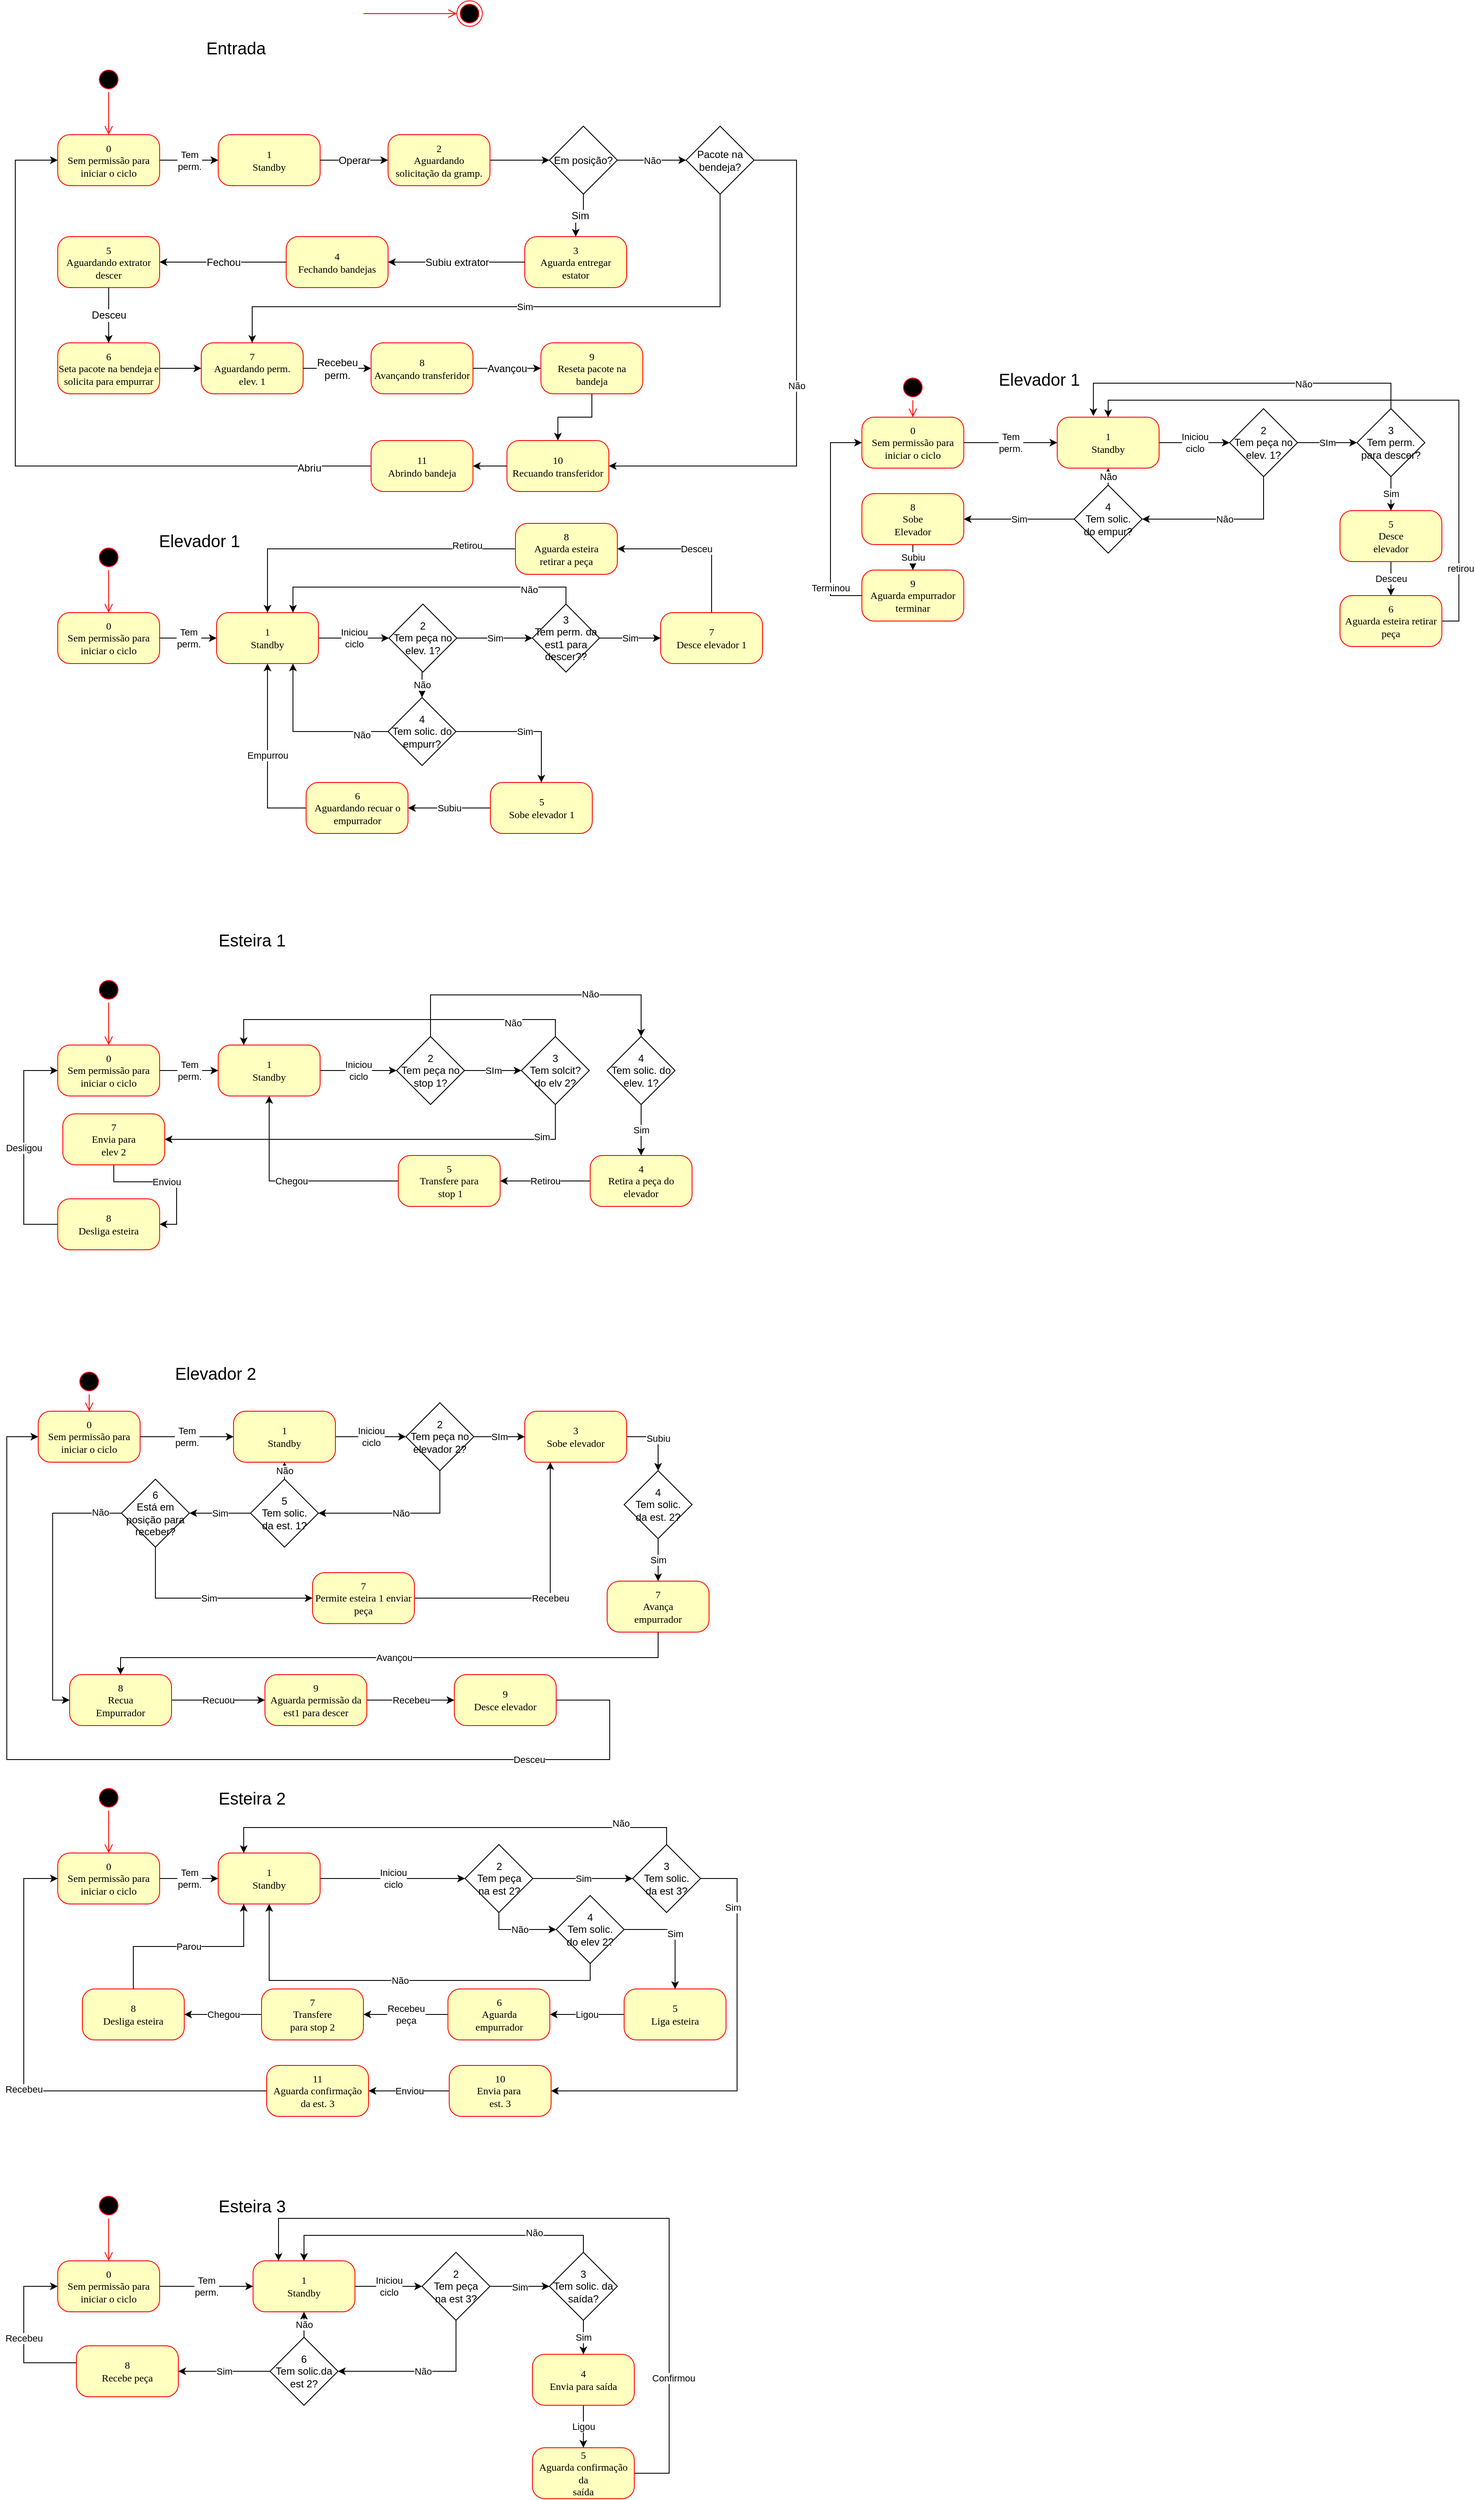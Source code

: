 <mxfile version="20.5.3" type="github">
  <diagram id="5bD0Sm8lKXCdUboGYtR0" name="Página-1">
    <mxGraphModel dx="898" dy="510" grid="1" gridSize="10" guides="1" tooltips="1" connect="1" arrows="1" fold="1" page="1" pageScale="1" pageWidth="827" pageHeight="1169" math="0" shadow="0">
      <root>
        <mxCell id="0" />
        <mxCell id="1" parent="0" />
        <mxCell id="29w5n5ecua9uh5Xct7Cv-1" value="Elevador 1" style="text;html=1;strokeColor=none;fillColor=none;align=center;verticalAlign=middle;whiteSpace=wrap;rounded=0;fontSize=20;" parent="1" vertex="1">
          <mxGeometry x="177" y="640" width="120" height="30" as="geometry" />
        </mxCell>
        <mxCell id="29w5n5ecua9uh5Xct7Cv-3" value="" style="ellipse;html=1;shape=endState;fillColor=#000000;strokeColor=#ff0000;rounded=1;shadow=0;comic=0;labelBackgroundColor=none;fontFamily=Verdana;fontSize=12;fontColor=#000000;align=center;" parent="1" vertex="1">
          <mxGeometry x="540" y="20" width="30" height="30" as="geometry" />
        </mxCell>
        <mxCell id="29w5n5ecua9uh5Xct7Cv-4" style="edgeStyle=elbowEdgeStyle;html=1;labelBackgroundColor=none;endArrow=open;endSize=8;strokeColor=#ff0000;fontFamily=Verdana;fontSize=12;align=left;" parent="1" target="29w5n5ecua9uh5Xct7Cv-3" edge="1">
          <mxGeometry relative="1" as="geometry">
            <mxPoint x="430" y="35" as="sourcePoint" />
          </mxGeometry>
        </mxCell>
        <mxCell id="29w5n5ecua9uh5Xct7Cv-6" value="Entrada" style="text;html=1;strokeColor=none;fillColor=none;align=center;verticalAlign=middle;whiteSpace=wrap;rounded=0;fontSize=20;" parent="1" vertex="1">
          <mxGeometry x="220" y="60" width="120" height="30" as="geometry" />
        </mxCell>
        <mxCell id="29w5n5ecua9uh5Xct7Cv-7" value="" style="ellipse;html=1;shape=startState;fillColor=#000000;strokeColor=#ff0000;rounded=1;shadow=0;comic=0;labelBackgroundColor=none;fontFamily=Verdana;fontSize=12;fontColor=#000000;align=center;direction=south;" parent="1" vertex="1">
          <mxGeometry x="115" y="660" width="30" height="30" as="geometry" />
        </mxCell>
        <mxCell id="29w5n5ecua9uh5Xct7Cv-8" value="0&lt;br&gt;Sem permissão para iniciar o ciclo" style="rounded=1;whiteSpace=wrap;html=1;arcSize=24;fillColor=#ffffc0;strokeColor=#ff0000;shadow=0;comic=0;labelBackgroundColor=none;fontFamily=Verdana;fontSize=12;fontColor=#000000;align=center;" parent="1" vertex="1">
          <mxGeometry x="70" y="740" width="120" height="60" as="geometry" />
        </mxCell>
        <mxCell id="wAQKpC-Zv9GFVsnHfMz6-75" value="Iniciou&lt;br&gt;ciclo" style="edgeStyle=orthogonalEdgeStyle;rounded=0;orthogonalLoop=1;jettySize=auto;html=1;exitX=1;exitY=0.5;exitDx=0;exitDy=0;entryX=0;entryY=0.5;entryDx=0;entryDy=0;" edge="1" parent="1" source="29w5n5ecua9uh5Xct7Cv-11" target="wAQKpC-Zv9GFVsnHfMz6-72">
          <mxGeometry relative="1" as="geometry" />
        </mxCell>
        <mxCell id="29w5n5ecua9uh5Xct7Cv-11" value="1&lt;br&gt;Standby" style="rounded=1;whiteSpace=wrap;html=1;arcSize=24;fillColor=#ffffc0;strokeColor=#ff0000;shadow=0;comic=0;labelBackgroundColor=none;fontFamily=Verdana;fontSize=12;fontColor=#000000;align=center;" parent="1" vertex="1">
          <mxGeometry x="257" y="740" width="120" height="60" as="geometry" />
        </mxCell>
        <mxCell id="29w5n5ecua9uh5Xct7Cv-12" value="Tem&lt;br&gt;perm." style="edgeStyle=orthogonalEdgeStyle;rounded=0;orthogonalLoop=1;jettySize=auto;html=1;" parent="1" source="29w5n5ecua9uh5Xct7Cv-8" target="29w5n5ecua9uh5Xct7Cv-11" edge="1">
          <mxGeometry relative="1" as="geometry" />
        </mxCell>
        <mxCell id="29w5n5ecua9uh5Xct7Cv-13" style="edgeStyle=orthogonalEdgeStyle;html=1;labelBackgroundColor=none;endArrow=open;endSize=8;strokeColor=#ff0000;fontFamily=Verdana;fontSize=12;align=left;entryX=0.5;entryY=0;entryDx=0;entryDy=0;" parent="1" source="29w5n5ecua9uh5Xct7Cv-7" target="29w5n5ecua9uh5Xct7Cv-8" edge="1">
          <mxGeometry relative="1" as="geometry">
            <mxPoint x="219" y="-175" as="targetPoint" />
          </mxGeometry>
        </mxCell>
        <mxCell id="29w5n5ecua9uh5Xct7Cv-25" value="" style="ellipse;html=1;shape=startState;fillColor=#000000;strokeColor=#ff0000;rounded=1;shadow=0;comic=0;labelBackgroundColor=none;fontFamily=Verdana;fontSize=12;fontColor=#000000;align=center;direction=south;" parent="1" vertex="1">
          <mxGeometry x="115" y="97.5" width="30" height="30" as="geometry" />
        </mxCell>
        <mxCell id="29w5n5ecua9uh5Xct7Cv-26" value="0&lt;br&gt;Sem permissão para iniciar o ciclo" style="rounded=1;whiteSpace=wrap;html=1;arcSize=24;fillColor=#ffffc0;strokeColor=#ff0000;shadow=0;comic=0;labelBackgroundColor=none;fontFamily=Verdana;fontSize=12;fontColor=#000000;align=center;" parent="1" vertex="1">
          <mxGeometry x="70" y="177.5" width="120" height="60" as="geometry" />
        </mxCell>
        <mxCell id="29w5n5ecua9uh5Xct7Cv-27" value="1&lt;br&gt;Standby" style="rounded=1;whiteSpace=wrap;html=1;arcSize=24;fillColor=#ffffc0;strokeColor=#ff0000;shadow=0;comic=0;labelBackgroundColor=none;fontFamily=Verdana;fontSize=12;fontColor=#000000;align=center;" parent="1" vertex="1">
          <mxGeometry x="259" y="177.5" width="120" height="60" as="geometry" />
        </mxCell>
        <mxCell id="29w5n5ecua9uh5Xct7Cv-28" value="Tem&lt;br&gt;perm." style="edgeStyle=orthogonalEdgeStyle;rounded=0;orthogonalLoop=1;jettySize=auto;html=1;" parent="1" source="29w5n5ecua9uh5Xct7Cv-26" target="29w5n5ecua9uh5Xct7Cv-27" edge="1">
          <mxGeometry relative="1" as="geometry" />
        </mxCell>
        <mxCell id="29w5n5ecua9uh5Xct7Cv-29" style="edgeStyle=orthogonalEdgeStyle;html=1;labelBackgroundColor=none;endArrow=open;endSize=8;strokeColor=#ff0000;fontFamily=Verdana;fontSize=12;align=left;entryX=0.5;entryY=0;entryDx=0;entryDy=0;" parent="1" source="29w5n5ecua9uh5Xct7Cv-25" target="29w5n5ecua9uh5Xct7Cv-26" edge="1">
          <mxGeometry relative="1" as="geometry">
            <mxPoint x="219" y="-97.5" as="targetPoint" />
          </mxGeometry>
        </mxCell>
        <mxCell id="29w5n5ecua9uh5Xct7Cv-30" value="2&lt;br&gt;Aguardando&lt;br&gt;solicitação da gramp." style="rounded=1;whiteSpace=wrap;html=1;arcSize=24;fillColor=#ffffc0;strokeColor=#ff0000;shadow=0;comic=0;labelBackgroundColor=none;fontFamily=Verdana;fontSize=12;fontColor=#000000;align=center;" parent="1" vertex="1">
          <mxGeometry x="459" y="177.5" width="120" height="60" as="geometry" />
        </mxCell>
        <mxCell id="29w5n5ecua9uh5Xct7Cv-31" value="Operar" style="edgeStyle=orthogonalEdgeStyle;rounded=0;orthogonalLoop=1;jettySize=auto;html=1;fontSize=12;" parent="1" source="29w5n5ecua9uh5Xct7Cv-27" target="29w5n5ecua9uh5Xct7Cv-30" edge="1">
          <mxGeometry relative="1" as="geometry" />
        </mxCell>
        <mxCell id="29w5n5ecua9uh5Xct7Cv-32" value="3&lt;br&gt;Aguarda entregar estator" style="rounded=1;whiteSpace=wrap;html=1;arcSize=24;fillColor=#ffffc0;strokeColor=#ff0000;shadow=0;comic=0;labelBackgroundColor=none;fontFamily=Verdana;fontSize=12;fontColor=#000000;align=center;" parent="1" vertex="1">
          <mxGeometry x="620" y="297.5" width="120" height="60" as="geometry" />
        </mxCell>
        <mxCell id="29w5n5ecua9uh5Xct7Cv-33" value="Sim" style="edgeStyle=orthogonalEdgeStyle;rounded=0;orthogonalLoop=1;jettySize=auto;html=1;exitX=0.5;exitY=1;exitDx=0;exitDy=0;entryX=0.5;entryY=0;entryDx=0;entryDy=0;fontSize=12;" parent="1" source="29w5n5ecua9uh5Xct7Cv-35" target="29w5n5ecua9uh5Xct7Cv-32" edge="1">
          <mxGeometry relative="1" as="geometry" />
        </mxCell>
        <mxCell id="29w5n5ecua9uh5Xct7Cv-34" value="Não" style="edgeStyle=orthogonalEdgeStyle;rounded=0;orthogonalLoop=1;jettySize=auto;html=1;" parent="1" source="29w5n5ecua9uh5Xct7Cv-35" target="29w5n5ecua9uh5Xct7Cv-57" edge="1">
          <mxGeometry relative="1" as="geometry" />
        </mxCell>
        <mxCell id="29w5n5ecua9uh5Xct7Cv-35" value="Em posição?" style="rhombus;whiteSpace=wrap;html=1;" parent="1" vertex="1">
          <mxGeometry x="649" y="167.5" width="80" height="80" as="geometry" />
        </mxCell>
        <mxCell id="29w5n5ecua9uh5Xct7Cv-36" value="" style="edgeStyle=orthogonalEdgeStyle;rounded=0;orthogonalLoop=1;jettySize=auto;html=1;fontSize=20;" parent="1" source="29w5n5ecua9uh5Xct7Cv-30" target="29w5n5ecua9uh5Xct7Cv-35" edge="1">
          <mxGeometry relative="1" as="geometry" />
        </mxCell>
        <mxCell id="29w5n5ecua9uh5Xct7Cv-37" value="4&lt;br&gt;Fechando bandejas" style="rounded=1;whiteSpace=wrap;html=1;arcSize=24;fillColor=#ffffc0;strokeColor=#ff0000;shadow=0;comic=0;labelBackgroundColor=none;fontFamily=Verdana;fontSize=12;fontColor=#000000;align=center;" parent="1" vertex="1">
          <mxGeometry x="339" y="297.5" width="120" height="60" as="geometry" />
        </mxCell>
        <mxCell id="29w5n5ecua9uh5Xct7Cv-38" value="Subiu extrator" style="edgeStyle=orthogonalEdgeStyle;rounded=0;orthogonalLoop=1;jettySize=auto;html=1;fontSize=12;" parent="1" source="29w5n5ecua9uh5Xct7Cv-32" target="29w5n5ecua9uh5Xct7Cv-37" edge="1">
          <mxGeometry relative="1" as="geometry" />
        </mxCell>
        <mxCell id="29w5n5ecua9uh5Xct7Cv-39" value="5&lt;br&gt;Aguardando extrator descer" style="rounded=1;whiteSpace=wrap;html=1;arcSize=24;fillColor=#ffffc0;strokeColor=#ff0000;shadow=0;comic=0;labelBackgroundColor=none;fontFamily=Verdana;fontSize=12;fontColor=#000000;align=center;" parent="1" vertex="1">
          <mxGeometry x="70" y="297.5" width="120" height="60" as="geometry" />
        </mxCell>
        <mxCell id="29w5n5ecua9uh5Xct7Cv-40" value="Fechou" style="edgeStyle=orthogonalEdgeStyle;rounded=0;orthogonalLoop=1;jettySize=auto;html=1;fontSize=12;" parent="1" source="29w5n5ecua9uh5Xct7Cv-37" target="29w5n5ecua9uh5Xct7Cv-39" edge="1">
          <mxGeometry relative="1" as="geometry" />
        </mxCell>
        <mxCell id="29w5n5ecua9uh5Xct7Cv-41" value="7&lt;br&gt;Aguardando perm.&lt;br&gt;elev. 1" style="rounded=1;whiteSpace=wrap;html=1;arcSize=24;fillColor=#ffffc0;strokeColor=#ff0000;shadow=0;comic=0;labelBackgroundColor=none;fontFamily=Verdana;fontSize=12;fontColor=#000000;align=center;" parent="1" vertex="1">
          <mxGeometry x="239" y="422.5" width="120" height="60" as="geometry" />
        </mxCell>
        <mxCell id="29w5n5ecua9uh5Xct7Cv-42" value="8&lt;br&gt;Avançando transferidor" style="rounded=1;whiteSpace=wrap;html=1;arcSize=24;fillColor=#ffffc0;strokeColor=#ff0000;shadow=0;comic=0;labelBackgroundColor=none;fontFamily=Verdana;fontSize=12;fontColor=#000000;align=center;" parent="1" vertex="1">
          <mxGeometry x="439" y="422.5" width="120" height="60" as="geometry" />
        </mxCell>
        <mxCell id="29w5n5ecua9uh5Xct7Cv-43" value="Recebeu&lt;br&gt;perm." style="edgeStyle=orthogonalEdgeStyle;rounded=0;orthogonalLoop=1;jettySize=auto;html=1;fontSize=12;" parent="1" source="29w5n5ecua9uh5Xct7Cv-41" target="29w5n5ecua9uh5Xct7Cv-42" edge="1">
          <mxGeometry relative="1" as="geometry" />
        </mxCell>
        <mxCell id="29w5n5ecua9uh5Xct7Cv-44" value="10&lt;br&gt;Recuando transferidor" style="rounded=1;whiteSpace=wrap;html=1;arcSize=24;fillColor=#ffffc0;strokeColor=#ff0000;shadow=0;comic=0;labelBackgroundColor=none;fontFamily=Verdana;fontSize=12;fontColor=#000000;align=center;" parent="1" vertex="1">
          <mxGeometry x="599" y="537.5" width="120" height="60" as="geometry" />
        </mxCell>
        <mxCell id="29w5n5ecua9uh5Xct7Cv-45" value="" style="edgeStyle=orthogonalEdgeStyle;rounded=0;orthogonalLoop=1;jettySize=auto;html=1;fontSize=12;" parent="1" source="29w5n5ecua9uh5Xct7Cv-46" target="29w5n5ecua9uh5Xct7Cv-41" edge="1">
          <mxGeometry relative="1" as="geometry" />
        </mxCell>
        <mxCell id="29w5n5ecua9uh5Xct7Cv-46" value="6&lt;br&gt;Seta pacote na bendeja e solicita para empurrar" style="rounded=1;whiteSpace=wrap;html=1;arcSize=24;fillColor=#ffffc0;strokeColor=#ff0000;shadow=0;comic=0;labelBackgroundColor=none;fontFamily=Verdana;fontSize=12;fontColor=#000000;align=center;" parent="1" vertex="1">
          <mxGeometry x="70" y="422.5" width="120" height="60" as="geometry" />
        </mxCell>
        <mxCell id="29w5n5ecua9uh5Xct7Cv-47" value="Desceu" style="edgeStyle=orthogonalEdgeStyle;rounded=0;orthogonalLoop=1;jettySize=auto;html=1;fontSize=12;" parent="1" source="29w5n5ecua9uh5Xct7Cv-39" target="29w5n5ecua9uh5Xct7Cv-46" edge="1">
          <mxGeometry relative="1" as="geometry" />
        </mxCell>
        <mxCell id="29w5n5ecua9uh5Xct7Cv-48" style="edgeStyle=orthogonalEdgeStyle;rounded=0;orthogonalLoop=1;jettySize=auto;html=1;exitX=0;exitY=0.5;exitDx=0;exitDy=0;entryX=0;entryY=0.5;entryDx=0;entryDy=0;fontSize=12;" parent="1" source="29w5n5ecua9uh5Xct7Cv-50" target="29w5n5ecua9uh5Xct7Cv-26" edge="1">
          <mxGeometry relative="1" as="geometry">
            <Array as="points">
              <mxPoint x="20" y="567" />
              <mxPoint x="20" y="207" />
            </Array>
          </mxGeometry>
        </mxCell>
        <mxCell id="29w5n5ecua9uh5Xct7Cv-49" value="Abriu" style="edgeLabel;html=1;align=center;verticalAlign=middle;resizable=0;points=[];fontSize=12;" parent="29w5n5ecua9uh5Xct7Cv-48" vertex="1" connectable="0">
          <mxGeometry x="-0.823" y="2" relative="1" as="geometry">
            <mxPoint as="offset" />
          </mxGeometry>
        </mxCell>
        <mxCell id="29w5n5ecua9uh5Xct7Cv-50" value="11&lt;br&gt;Abrindo bandeja" style="rounded=1;whiteSpace=wrap;html=1;arcSize=24;fillColor=#ffffc0;strokeColor=#ff0000;shadow=0;comic=0;labelBackgroundColor=none;fontFamily=Verdana;fontSize=12;fontColor=#000000;align=center;" parent="1" vertex="1">
          <mxGeometry x="439" y="537.5" width="120" height="60" as="geometry" />
        </mxCell>
        <mxCell id="29w5n5ecua9uh5Xct7Cv-51" value="" style="edgeStyle=orthogonalEdgeStyle;rounded=0;orthogonalLoop=1;jettySize=auto;html=1;fontSize=12;" parent="1" source="29w5n5ecua9uh5Xct7Cv-44" target="29w5n5ecua9uh5Xct7Cv-50" edge="1">
          <mxGeometry relative="1" as="geometry" />
        </mxCell>
        <mxCell id="29w5n5ecua9uh5Xct7Cv-52" value="" style="edgeStyle=orthogonalEdgeStyle;rounded=0;orthogonalLoop=1;jettySize=auto;html=1;fontSize=12;" parent="1" source="29w5n5ecua9uh5Xct7Cv-53" target="29w5n5ecua9uh5Xct7Cv-44" edge="1">
          <mxGeometry relative="1" as="geometry" />
        </mxCell>
        <mxCell id="29w5n5ecua9uh5Xct7Cv-53" value="9&lt;br&gt;Reseta pacote na bandeja" style="rounded=1;whiteSpace=wrap;html=1;arcSize=24;fillColor=#ffffc0;strokeColor=#ff0000;shadow=0;comic=0;labelBackgroundColor=none;fontFamily=Verdana;fontSize=12;fontColor=#000000;align=center;" parent="1" vertex="1">
          <mxGeometry x="639" y="422.5" width="120" height="60" as="geometry" />
        </mxCell>
        <mxCell id="29w5n5ecua9uh5Xct7Cv-54" value="Avançou" style="edgeStyle=orthogonalEdgeStyle;rounded=0;orthogonalLoop=1;jettySize=auto;html=1;fontSize=12;" parent="1" source="29w5n5ecua9uh5Xct7Cv-42" target="29w5n5ecua9uh5Xct7Cv-53" edge="1">
          <mxGeometry relative="1" as="geometry" />
        </mxCell>
        <mxCell id="29w5n5ecua9uh5Xct7Cv-55" value="Não" style="edgeStyle=orthogonalEdgeStyle;rounded=0;orthogonalLoop=1;jettySize=auto;html=1;exitX=1;exitY=0.5;exitDx=0;exitDy=0;entryX=1;entryY=0.5;entryDx=0;entryDy=0;" parent="1" source="29w5n5ecua9uh5Xct7Cv-57" target="29w5n5ecua9uh5Xct7Cv-44" edge="1">
          <mxGeometry relative="1" as="geometry">
            <Array as="points">
              <mxPoint x="940" y="207" />
              <mxPoint x="940" y="567" />
            </Array>
          </mxGeometry>
        </mxCell>
        <mxCell id="29w5n5ecua9uh5Xct7Cv-56" value="Sim" style="edgeStyle=orthogonalEdgeStyle;rounded=0;orthogonalLoop=1;jettySize=auto;html=1;exitX=0.5;exitY=1;exitDx=0;exitDy=0;" parent="1" source="29w5n5ecua9uh5Xct7Cv-57" target="29w5n5ecua9uh5Xct7Cv-41" edge="1">
          <mxGeometry relative="1" as="geometry">
            <Array as="points">
              <mxPoint x="850" y="380" />
              <mxPoint x="299" y="380" />
            </Array>
          </mxGeometry>
        </mxCell>
        <mxCell id="29w5n5ecua9uh5Xct7Cv-57" value="Pacote na bendeja?" style="rhombus;whiteSpace=wrap;html=1;" parent="1" vertex="1">
          <mxGeometry x="810" y="167.5" width="80" height="80" as="geometry" />
        </mxCell>
        <mxCell id="wAQKpC-Zv9GFVsnHfMz6-97" value="Subiu" style="edgeStyle=orthogonalEdgeStyle;rounded=0;orthogonalLoop=1;jettySize=auto;html=1;exitX=0;exitY=0.5;exitDx=0;exitDy=0;entryX=1;entryY=0.5;entryDx=0;entryDy=0;" edge="1" parent="1" source="29w5n5ecua9uh5Xct7Cv-116" target="29w5n5ecua9uh5Xct7Cv-118">
          <mxGeometry relative="1" as="geometry" />
        </mxCell>
        <mxCell id="29w5n5ecua9uh5Xct7Cv-116" value="5&lt;br&gt;Sobe elevador 1" style="rounded=1;whiteSpace=wrap;html=1;arcSize=24;fillColor=#ffffc0;strokeColor=#ff0000;shadow=0;comic=0;labelBackgroundColor=none;fontFamily=Verdana;fontSize=12;fontColor=#000000;align=center;" parent="1" vertex="1">
          <mxGeometry x="579.5" y="940" width="120" height="60" as="geometry" />
        </mxCell>
        <mxCell id="wAQKpC-Zv9GFVsnHfMz6-96" value="Empurrou" style="edgeStyle=orthogonalEdgeStyle;rounded=0;orthogonalLoop=1;jettySize=auto;html=1;exitX=0;exitY=0.5;exitDx=0;exitDy=0;entryX=0.5;entryY=1;entryDx=0;entryDy=0;" edge="1" parent="1" source="29w5n5ecua9uh5Xct7Cv-118" target="29w5n5ecua9uh5Xct7Cv-11">
          <mxGeometry relative="1" as="geometry" />
        </mxCell>
        <mxCell id="29w5n5ecua9uh5Xct7Cv-118" value="6&lt;br&gt;Aguardando recuar o empurrador" style="rounded=1;whiteSpace=wrap;html=1;arcSize=24;fillColor=#ffffc0;strokeColor=#ff0000;shadow=0;comic=0;labelBackgroundColor=none;fontFamily=Verdana;fontSize=12;fontColor=#000000;align=center;" parent="1" vertex="1">
          <mxGeometry x="362.5" y="940" width="120" height="60" as="geometry" />
        </mxCell>
        <mxCell id="29w5n5ecua9uh5Xct7Cv-169" value="Esteira 1" style="text;html=1;strokeColor=none;fillColor=none;align=center;verticalAlign=middle;whiteSpace=wrap;rounded=0;fontSize=20;" parent="1" vertex="1">
          <mxGeometry x="239" y="1110" width="120" height="30" as="geometry" />
        </mxCell>
        <mxCell id="29w5n5ecua9uh5Xct7Cv-170" value="" style="ellipse;html=1;shape=startState;fillColor=#000000;strokeColor=#ff0000;rounded=1;shadow=0;comic=0;labelBackgroundColor=none;fontFamily=Verdana;fontSize=12;fontColor=#000000;align=center;direction=south;" parent="1" vertex="1">
          <mxGeometry x="115" y="1169" width="30" height="30" as="geometry" />
        </mxCell>
        <mxCell id="29w5n5ecua9uh5Xct7Cv-171" value="0&lt;br&gt;Sem permissão para iniciar o ciclo" style="rounded=1;whiteSpace=wrap;html=1;arcSize=24;fillColor=#ffffc0;strokeColor=#ff0000;shadow=0;comic=0;labelBackgroundColor=none;fontFamily=Verdana;fontSize=12;fontColor=#000000;align=center;" parent="1" vertex="1">
          <mxGeometry x="70" y="1249" width="120" height="60" as="geometry" />
        </mxCell>
        <mxCell id="wAQKpC-Zv9GFVsnHfMz6-60" value="Iniciou&lt;br&gt;ciclo" style="edgeStyle=orthogonalEdgeStyle;rounded=0;orthogonalLoop=1;jettySize=auto;html=1;" edge="1" parent="1" source="29w5n5ecua9uh5Xct7Cv-174" target="wAQKpC-Zv9GFVsnHfMz6-58">
          <mxGeometry relative="1" as="geometry" />
        </mxCell>
        <mxCell id="29w5n5ecua9uh5Xct7Cv-174" value="1&lt;br&gt;Standby" style="rounded=1;whiteSpace=wrap;html=1;arcSize=24;fillColor=#ffffc0;strokeColor=#ff0000;shadow=0;comic=0;labelBackgroundColor=none;fontFamily=Verdana;fontSize=12;fontColor=#000000;align=center;" parent="1" vertex="1">
          <mxGeometry x="259" y="1249" width="120" height="60" as="geometry" />
        </mxCell>
        <mxCell id="29w5n5ecua9uh5Xct7Cv-175" value="Tem&lt;br&gt;perm." style="edgeStyle=orthogonalEdgeStyle;rounded=0;orthogonalLoop=1;jettySize=auto;html=1;" parent="1" source="29w5n5ecua9uh5Xct7Cv-171" target="29w5n5ecua9uh5Xct7Cv-174" edge="1">
          <mxGeometry relative="1" as="geometry" />
        </mxCell>
        <mxCell id="29w5n5ecua9uh5Xct7Cv-176" style="edgeStyle=orthogonalEdgeStyle;html=1;labelBackgroundColor=none;endArrow=open;endSize=8;strokeColor=#ff0000;fontFamily=Verdana;fontSize=12;align=left;entryX=0.5;entryY=0;entryDx=0;entryDy=0;" parent="1" source="29w5n5ecua9uh5Xct7Cv-170" target="29w5n5ecua9uh5Xct7Cv-171" edge="1">
          <mxGeometry relative="1" as="geometry">
            <mxPoint x="219" y="334" as="targetPoint" />
          </mxGeometry>
        </mxCell>
        <mxCell id="29w5n5ecua9uh5Xct7Cv-183" value="Retirou" style="edgeStyle=orthogonalEdgeStyle;rounded=0;orthogonalLoop=1;jettySize=auto;html=1;entryX=1;entryY=0.5;entryDx=0;entryDy=0;" parent="1" source="29w5n5ecua9uh5Xct7Cv-185" target="29w5n5ecua9uh5Xct7Cv-188" edge="1">
          <mxGeometry relative="1" as="geometry">
            <mxPoint x="352.0" y="1409" as="targetPoint" />
          </mxGeometry>
        </mxCell>
        <mxCell id="29w5n5ecua9uh5Xct7Cv-185" value="4&lt;br&gt;Retira a peça do elevador" style="rounded=1;whiteSpace=wrap;html=1;arcSize=24;fillColor=#ffffc0;strokeColor=#ff0000;shadow=0;comic=0;labelBackgroundColor=none;fontFamily=Verdana;fontSize=12;fontColor=#000000;align=center;" parent="1" vertex="1">
          <mxGeometry x="697" y="1379" width="120" height="60" as="geometry" />
        </mxCell>
        <mxCell id="29w5n5ecua9uh5Xct7Cv-186" value="Chegou" style="edgeStyle=orthogonalEdgeStyle;rounded=0;orthogonalLoop=1;jettySize=auto;html=1;entryX=0.5;entryY=1;entryDx=0;entryDy=0;" parent="1" source="29w5n5ecua9uh5Xct7Cv-188" target="29w5n5ecua9uh5Xct7Cv-174" edge="1">
          <mxGeometry relative="1" as="geometry">
            <mxPoint x="379" y="1409" as="targetPoint" />
          </mxGeometry>
        </mxCell>
        <mxCell id="29w5n5ecua9uh5Xct7Cv-188" value="5&lt;br&gt;Transfere para&lt;br&gt;&amp;nbsp;stop 1" style="rounded=1;whiteSpace=wrap;html=1;arcSize=24;fillColor=#ffffc0;strokeColor=#ff0000;shadow=0;comic=0;labelBackgroundColor=none;fontFamily=Verdana;fontSize=12;fontColor=#000000;align=center;" parent="1" vertex="1">
          <mxGeometry x="471" y="1379" width="120" height="60" as="geometry" />
        </mxCell>
        <mxCell id="29w5n5ecua9uh5Xct7Cv-211" value="Enviou" style="edgeStyle=orthogonalEdgeStyle;rounded=0;orthogonalLoop=1;jettySize=auto;html=1;entryX=1;entryY=0.5;entryDx=0;entryDy=0;" parent="1" source="29w5n5ecua9uh5Xct7Cv-193" target="29w5n5ecua9uh5Xct7Cv-210" edge="1">
          <mxGeometry relative="1" as="geometry" />
        </mxCell>
        <mxCell id="29w5n5ecua9uh5Xct7Cv-193" value="7&lt;br&gt;Envia para&lt;br&gt;elev 2" style="rounded=1;whiteSpace=wrap;html=1;arcSize=24;fillColor=#ffffc0;strokeColor=#ff0000;shadow=0;comic=0;labelBackgroundColor=none;fontFamily=Verdana;fontSize=12;fontColor=#000000;align=center;" parent="1" vertex="1">
          <mxGeometry x="76" y="1330" width="120" height="60" as="geometry" />
        </mxCell>
        <mxCell id="29w5n5ecua9uh5Xct7Cv-215" value="Desligou" style="edgeStyle=orthogonalEdgeStyle;rounded=0;orthogonalLoop=1;jettySize=auto;html=1;exitX=0;exitY=0.5;exitDx=0;exitDy=0;entryX=0;entryY=0.5;entryDx=0;entryDy=0;" parent="1" source="29w5n5ecua9uh5Xct7Cv-210" target="29w5n5ecua9uh5Xct7Cv-171" edge="1">
          <mxGeometry relative="1" as="geometry">
            <Array as="points">
              <mxPoint x="30" y="1460" />
              <mxPoint x="30" y="1279" />
            </Array>
          </mxGeometry>
        </mxCell>
        <mxCell id="29w5n5ecua9uh5Xct7Cv-210" value="8&lt;br&gt;Desliga esteira" style="rounded=1;whiteSpace=wrap;html=1;arcSize=24;fillColor=#ffffc0;strokeColor=#ff0000;shadow=0;comic=0;labelBackgroundColor=none;fontFamily=Verdana;fontSize=12;fontColor=#000000;align=center;" parent="1" vertex="1">
          <mxGeometry x="70" y="1430" width="120" height="60" as="geometry" />
        </mxCell>
        <mxCell id="29w5n5ecua9uh5Xct7Cv-217" value="Elevador 2" style="text;html=1;strokeColor=none;fillColor=none;align=center;verticalAlign=middle;whiteSpace=wrap;rounded=0;fontSize=20;" parent="1" vertex="1">
          <mxGeometry x="196" y="1620" width="120" height="30" as="geometry" />
        </mxCell>
        <mxCell id="29w5n5ecua9uh5Xct7Cv-218" value="" style="ellipse;html=1;shape=startState;fillColor=#000000;strokeColor=#ff0000;rounded=1;shadow=0;comic=0;labelBackgroundColor=none;fontFamily=Verdana;fontSize=12;fontColor=#000000;align=center;direction=south;" parent="1" vertex="1">
          <mxGeometry x="92" y="1630" width="30" height="30" as="geometry" />
        </mxCell>
        <mxCell id="29w5n5ecua9uh5Xct7Cv-219" value="0&lt;br&gt;Sem permissão para iniciar o ciclo" style="rounded=1;whiteSpace=wrap;html=1;arcSize=24;fillColor=#ffffc0;strokeColor=#ff0000;shadow=0;comic=0;labelBackgroundColor=none;fontFamily=Verdana;fontSize=12;fontColor=#000000;align=center;" parent="1" vertex="1">
          <mxGeometry x="47" y="1680" width="120" height="60" as="geometry" />
        </mxCell>
        <mxCell id="wAQKpC-Zv9GFVsnHfMz6-38" value="Iniciou&lt;br&gt;ciclo" style="edgeStyle=orthogonalEdgeStyle;rounded=0;orthogonalLoop=1;jettySize=auto;html=1;" edge="1" parent="1" source="29w5n5ecua9uh5Xct7Cv-223" target="wAQKpC-Zv9GFVsnHfMz6-36">
          <mxGeometry relative="1" as="geometry" />
        </mxCell>
        <mxCell id="29w5n5ecua9uh5Xct7Cv-223" value="1&lt;br&gt;Standby" style="rounded=1;whiteSpace=wrap;html=1;arcSize=24;fillColor=#ffffc0;strokeColor=#ff0000;shadow=0;comic=0;labelBackgroundColor=none;fontFamily=Verdana;fontSize=12;fontColor=#000000;align=center;" parent="1" vertex="1">
          <mxGeometry x="277" y="1680" width="120" height="60" as="geometry" />
        </mxCell>
        <mxCell id="29w5n5ecua9uh5Xct7Cv-224" value="Tem&lt;br&gt;perm." style="edgeStyle=orthogonalEdgeStyle;rounded=0;orthogonalLoop=1;jettySize=auto;html=1;" parent="1" source="29w5n5ecua9uh5Xct7Cv-219" target="29w5n5ecua9uh5Xct7Cv-223" edge="1">
          <mxGeometry relative="1" as="geometry" />
        </mxCell>
        <mxCell id="29w5n5ecua9uh5Xct7Cv-225" style="edgeStyle=orthogonalEdgeStyle;html=1;labelBackgroundColor=none;endArrow=open;endSize=8;strokeColor=#ff0000;fontFamily=Verdana;fontSize=12;align=left;entryX=0.5;entryY=0;entryDx=0;entryDy=0;" parent="1" source="29w5n5ecua9uh5Xct7Cv-218" target="29w5n5ecua9uh5Xct7Cv-219" edge="1">
          <mxGeometry relative="1" as="geometry">
            <mxPoint x="196" y="795" as="targetPoint" />
          </mxGeometry>
        </mxCell>
        <mxCell id="wAQKpC-Zv9GFVsnHfMz6-52" value="Sim" style="edgeStyle=orthogonalEdgeStyle;rounded=0;orthogonalLoop=1;jettySize=auto;html=1;exitX=0.5;exitY=1;exitDx=0;exitDy=0;entryX=0.5;entryY=0;entryDx=0;entryDy=0;" edge="1" parent="1" source="29w5n5ecua9uh5Xct7Cv-228" target="29w5n5ecua9uh5Xct7Cv-241">
          <mxGeometry relative="1" as="geometry" />
        </mxCell>
        <mxCell id="29w5n5ecua9uh5Xct7Cv-228" value="4&lt;br&gt;Tem solic.&lt;br&gt;da est. 2?" style="rhombus;whiteSpace=wrap;html=1;" parent="1" vertex="1">
          <mxGeometry x="737" y="1750" width="80" height="80" as="geometry" />
        </mxCell>
        <mxCell id="wAQKpC-Zv9GFVsnHfMz6-54" value="Recebeu" style="edgeStyle=orthogonalEdgeStyle;rounded=0;orthogonalLoop=1;jettySize=auto;html=1;entryX=0.25;entryY=1;entryDx=0;entryDy=0;" edge="1" parent="1" source="29w5n5ecua9uh5Xct7Cv-232" target="wAQKpC-Zv9GFVsnHfMz6-40">
          <mxGeometry relative="1" as="geometry">
            <mxPoint x="460" y="1900" as="targetPoint" />
          </mxGeometry>
        </mxCell>
        <mxCell id="29w5n5ecua9uh5Xct7Cv-232" value="7&lt;br&gt;Permite esteira 1 enviar peça" style="rounded=1;whiteSpace=wrap;html=1;arcSize=24;fillColor=#ffffc0;strokeColor=#ff0000;shadow=0;comic=0;labelBackgroundColor=none;fontFamily=Verdana;fontSize=12;fontColor=#000000;align=center;" parent="1" vertex="1">
          <mxGeometry x="370" y="1870" width="120" height="60" as="geometry" />
        </mxCell>
        <mxCell id="29w5n5ecua9uh5Xct7Cv-237" style="edgeStyle=orthogonalEdgeStyle;rounded=0;orthogonalLoop=1;jettySize=auto;html=1;exitX=0.5;exitY=0;exitDx=0;exitDy=0;entryX=0;entryY=0.5;entryDx=0;entryDy=0;strokeColor=none;" parent="1" edge="1">
          <mxGeometry relative="1" as="geometry">
            <mxPoint x="113" y="2000" as="sourcePoint" />
            <mxPoint x="394.0" y="2110" as="targetPoint" />
          </mxGeometry>
        </mxCell>
        <mxCell id="29w5n5ecua9uh5Xct7Cv-248" value="Avançou" style="edgeStyle=orthogonalEdgeStyle;rounded=0;orthogonalLoop=1;jettySize=auto;html=1;exitX=0.5;exitY=1;exitDx=0;exitDy=0;" parent="1" source="29w5n5ecua9uh5Xct7Cv-241" target="29w5n5ecua9uh5Xct7Cv-246" edge="1">
          <mxGeometry relative="1" as="geometry">
            <mxPoint x="596" y="1950" as="sourcePoint" />
            <Array as="points">
              <mxPoint x="777" y="1970" />
              <mxPoint x="144" y="1970" />
            </Array>
          </mxGeometry>
        </mxCell>
        <mxCell id="29w5n5ecua9uh5Xct7Cv-241" value="7&lt;br&gt;Avança&lt;br&gt;empurrador" style="rounded=1;whiteSpace=wrap;html=1;arcSize=24;fillColor=#ffffc0;strokeColor=#ff0000;shadow=0;comic=0;labelBackgroundColor=none;fontFamily=Verdana;fontSize=12;fontColor=#000000;align=center;" parent="1" vertex="1">
          <mxGeometry x="717" y="1880" width="120" height="60" as="geometry" />
        </mxCell>
        <mxCell id="29w5n5ecua9uh5Xct7Cv-254" value="Recuou" style="edgeStyle=orthogonalEdgeStyle;rounded=0;orthogonalLoop=1;jettySize=auto;html=1;" parent="1" source="29w5n5ecua9uh5Xct7Cv-246" target="29w5n5ecua9uh5Xct7Cv-252" edge="1">
          <mxGeometry relative="1" as="geometry" />
        </mxCell>
        <mxCell id="29w5n5ecua9uh5Xct7Cv-246" value="8&lt;br&gt;Recua&lt;br&gt;Empurrador" style="rounded=1;whiteSpace=wrap;html=1;arcSize=24;fillColor=#ffffc0;strokeColor=#ff0000;shadow=0;comic=0;labelBackgroundColor=none;fontFamily=Verdana;fontSize=12;fontColor=#000000;align=center;" parent="1" vertex="1">
          <mxGeometry x="84" y="1990" width="120" height="60" as="geometry" />
        </mxCell>
        <mxCell id="29w5n5ecua9uh5Xct7Cv-256" value="Recebeu" style="edgeStyle=orthogonalEdgeStyle;rounded=0;orthogonalLoop=1;jettySize=auto;html=1;" parent="1" source="29w5n5ecua9uh5Xct7Cv-252" target="29w5n5ecua9uh5Xct7Cv-255" edge="1">
          <mxGeometry relative="1" as="geometry" />
        </mxCell>
        <mxCell id="29w5n5ecua9uh5Xct7Cv-252" value="9&lt;br&gt;Aguarda permissão da est1 para descer" style="rounded=1;whiteSpace=wrap;html=1;arcSize=24;fillColor=#ffffc0;strokeColor=#ff0000;shadow=0;comic=0;labelBackgroundColor=none;fontFamily=Verdana;fontSize=12;fontColor=#000000;align=center;" parent="1" vertex="1">
          <mxGeometry x="314" y="1990" width="120" height="60" as="geometry" />
        </mxCell>
        <mxCell id="29w5n5ecua9uh5Xct7Cv-258" style="edgeStyle=orthogonalEdgeStyle;rounded=0;orthogonalLoop=1;jettySize=auto;html=1;exitX=1;exitY=0.5;exitDx=0;exitDy=0;entryX=0;entryY=0.5;entryDx=0;entryDy=0;" parent="1" source="29w5n5ecua9uh5Xct7Cv-255" target="29w5n5ecua9uh5Xct7Cv-219" edge="1">
          <mxGeometry relative="1" as="geometry">
            <Array as="points">
              <mxPoint x="720" y="2020" />
              <mxPoint x="720" y="2090" />
              <mxPoint x="10" y="2090" />
              <mxPoint x="10" y="1710" />
            </Array>
          </mxGeometry>
        </mxCell>
        <mxCell id="29w5n5ecua9uh5Xct7Cv-259" value="Desceu" style="edgeLabel;html=1;align=center;verticalAlign=middle;resizable=0;points=[];" parent="29w5n5ecua9uh5Xct7Cv-258" vertex="1" connectable="0">
          <mxGeometry x="-0.638" relative="1" as="geometry">
            <mxPoint as="offset" />
          </mxGeometry>
        </mxCell>
        <mxCell id="29w5n5ecua9uh5Xct7Cv-255" value="9&lt;br&gt;Desce elevador" style="rounded=1;whiteSpace=wrap;html=1;arcSize=24;fillColor=#ffffc0;strokeColor=#ff0000;shadow=0;comic=0;labelBackgroundColor=none;fontFamily=Verdana;fontSize=12;fontColor=#000000;align=center;" parent="1" vertex="1">
          <mxGeometry x="537" y="1990" width="120" height="60" as="geometry" />
        </mxCell>
        <mxCell id="29w5n5ecua9uh5Xct7Cv-263" value="Esteira 2" style="text;html=1;strokeColor=none;fillColor=none;align=center;verticalAlign=middle;whiteSpace=wrap;rounded=0;fontSize=20;" parent="1" vertex="1">
          <mxGeometry x="239" y="2120" width="120" height="30" as="geometry" />
        </mxCell>
        <mxCell id="29w5n5ecua9uh5Xct7Cv-264" value="" style="ellipse;html=1;shape=startState;fillColor=#000000;strokeColor=#ff0000;rounded=1;shadow=0;comic=0;labelBackgroundColor=none;fontFamily=Verdana;fontSize=12;fontColor=#000000;align=center;direction=south;" parent="1" vertex="1">
          <mxGeometry x="115" y="2120" width="30" height="30" as="geometry" />
        </mxCell>
        <mxCell id="29w5n5ecua9uh5Xct7Cv-265" value="0&lt;br&gt;Sem permissão para iniciar o ciclo" style="rounded=1;whiteSpace=wrap;html=1;arcSize=24;fillColor=#ffffc0;strokeColor=#ff0000;shadow=0;comic=0;labelBackgroundColor=none;fontFamily=Verdana;fontSize=12;fontColor=#000000;align=center;" parent="1" vertex="1">
          <mxGeometry x="70" y="2200" width="120" height="60" as="geometry" />
        </mxCell>
        <mxCell id="wAQKpC-Zv9GFVsnHfMz6-21" value="Iniciou&lt;br&gt;ciclo" style="edgeStyle=orthogonalEdgeStyle;rounded=0;orthogonalLoop=1;jettySize=auto;html=1;" edge="1" parent="1" source="29w5n5ecua9uh5Xct7Cv-267" target="wAQKpC-Zv9GFVsnHfMz6-19">
          <mxGeometry relative="1" as="geometry" />
        </mxCell>
        <mxCell id="29w5n5ecua9uh5Xct7Cv-267" value="1&lt;br&gt;Standby" style="rounded=1;whiteSpace=wrap;html=1;arcSize=24;fillColor=#ffffc0;strokeColor=#ff0000;shadow=0;comic=0;labelBackgroundColor=none;fontFamily=Verdana;fontSize=12;fontColor=#000000;align=center;" parent="1" vertex="1">
          <mxGeometry x="259" y="2200" width="120" height="60" as="geometry" />
        </mxCell>
        <mxCell id="29w5n5ecua9uh5Xct7Cv-268" value="Tem&lt;br&gt;perm." style="edgeStyle=orthogonalEdgeStyle;rounded=0;orthogonalLoop=1;jettySize=auto;html=1;" parent="1" source="29w5n5ecua9uh5Xct7Cv-265" target="29w5n5ecua9uh5Xct7Cv-267" edge="1">
          <mxGeometry relative="1" as="geometry" />
        </mxCell>
        <mxCell id="29w5n5ecua9uh5Xct7Cv-269" style="edgeStyle=orthogonalEdgeStyle;html=1;labelBackgroundColor=none;endArrow=open;endSize=8;strokeColor=#ff0000;fontFamily=Verdana;fontSize=12;align=left;entryX=0.5;entryY=0;entryDx=0;entryDy=0;" parent="1" source="29w5n5ecua9uh5Xct7Cv-264" target="29w5n5ecua9uh5Xct7Cv-265" edge="1">
          <mxGeometry relative="1" as="geometry">
            <mxPoint x="219" y="1285" as="targetPoint" />
          </mxGeometry>
        </mxCell>
        <mxCell id="29w5n5ecua9uh5Xct7Cv-286" value="Ligou" style="edgeStyle=orthogonalEdgeStyle;rounded=0;orthogonalLoop=1;jettySize=auto;html=1;" parent="1" source="29w5n5ecua9uh5Xct7Cv-273" target="29w5n5ecua9uh5Xct7Cv-285" edge="1">
          <mxGeometry relative="1" as="geometry" />
        </mxCell>
        <mxCell id="29w5n5ecua9uh5Xct7Cv-273" value="5&lt;br&gt;Liga esteira" style="rounded=1;whiteSpace=wrap;html=1;arcSize=24;fillColor=#ffffc0;strokeColor=#ff0000;shadow=0;comic=0;labelBackgroundColor=none;fontFamily=Verdana;fontSize=12;fontColor=#000000;align=center;" parent="1" vertex="1">
          <mxGeometry x="737" y="2360" width="120" height="60" as="geometry" />
        </mxCell>
        <mxCell id="wAQKpC-Zv9GFVsnHfMz6-24" style="edgeStyle=orthogonalEdgeStyle;rounded=0;orthogonalLoop=1;jettySize=auto;html=1;exitX=1;exitY=0.5;exitDx=0;exitDy=0;entryX=1;entryY=0.5;entryDx=0;entryDy=0;" edge="1" parent="1" source="29w5n5ecua9uh5Xct7Cv-281" target="29w5n5ecua9uh5Xct7Cv-301">
          <mxGeometry relative="1" as="geometry">
            <Array as="points">
              <mxPoint x="870" y="2230" />
              <mxPoint x="870" y="2480" />
            </Array>
          </mxGeometry>
        </mxCell>
        <mxCell id="wAQKpC-Zv9GFVsnHfMz6-25" value="Sim" style="edgeLabel;html=1;align=center;verticalAlign=middle;resizable=0;points=[];" vertex="1" connectable="0" parent="wAQKpC-Zv9GFVsnHfMz6-24">
          <mxGeometry x="-0.7" y="-5" relative="1" as="geometry">
            <mxPoint as="offset" />
          </mxGeometry>
        </mxCell>
        <mxCell id="wAQKpC-Zv9GFVsnHfMz6-26" style="edgeStyle=orthogonalEdgeStyle;rounded=0;orthogonalLoop=1;jettySize=auto;html=1;exitX=0.5;exitY=0;exitDx=0;exitDy=0;entryX=0.25;entryY=0;entryDx=0;entryDy=0;" edge="1" parent="1" source="29w5n5ecua9uh5Xct7Cv-281" target="29w5n5ecua9uh5Xct7Cv-267">
          <mxGeometry relative="1" as="geometry" />
        </mxCell>
        <mxCell id="wAQKpC-Zv9GFVsnHfMz6-27" value="Não" style="edgeLabel;html=1;align=center;verticalAlign=middle;resizable=0;points=[];" vertex="1" connectable="0" parent="wAQKpC-Zv9GFVsnHfMz6-26">
          <mxGeometry x="-0.728" y="-5" relative="1" as="geometry">
            <mxPoint as="offset" />
          </mxGeometry>
        </mxCell>
        <mxCell id="29w5n5ecua9uh5Xct7Cv-281" value="3&lt;br&gt;Tem solic.&lt;br&gt;da est 3?" style="rhombus;whiteSpace=wrap;html=1;" parent="1" vertex="1">
          <mxGeometry x="747" y="2190" width="80" height="80" as="geometry" />
        </mxCell>
        <mxCell id="29w5n5ecua9uh5Xct7Cv-282" value="Recebeu" style="edgeStyle=orthogonalEdgeStyle;rounded=0;orthogonalLoop=1;jettySize=auto;html=1;entryX=0;entryY=0.5;entryDx=0;entryDy=0;exitX=0;exitY=0.5;exitDx=0;exitDy=0;" parent="1" source="29w5n5ecua9uh5Xct7Cv-284" target="29w5n5ecua9uh5Xct7Cv-265" edge="1">
          <mxGeometry relative="1" as="geometry">
            <Array as="points">
              <mxPoint x="30" y="2480" />
              <mxPoint x="30" y="2230" />
            </Array>
            <mxPoint x="770" y="2500" as="sourcePoint" />
          </mxGeometry>
        </mxCell>
        <mxCell id="29w5n5ecua9uh5Xct7Cv-284" value="11&lt;br&gt;Aguarda confirmação da est. 3" style="rounded=1;whiteSpace=wrap;html=1;arcSize=24;fillColor=#ffffc0;strokeColor=#ff0000;shadow=0;comic=0;labelBackgroundColor=none;fontFamily=Verdana;fontSize=12;fontColor=#000000;align=center;" parent="1" vertex="1">
          <mxGeometry x="316" y="2450" width="120" height="60" as="geometry" />
        </mxCell>
        <mxCell id="29w5n5ecua9uh5Xct7Cv-288" value="Recebeu&lt;br&gt;peça" style="edgeStyle=orthogonalEdgeStyle;rounded=0;orthogonalLoop=1;jettySize=auto;html=1;" parent="1" source="29w5n5ecua9uh5Xct7Cv-285" target="29w5n5ecua9uh5Xct7Cv-287" edge="1">
          <mxGeometry relative="1" as="geometry" />
        </mxCell>
        <mxCell id="29w5n5ecua9uh5Xct7Cv-285" value="6&lt;br&gt;Aguarda&lt;br&gt;empurrador" style="rounded=1;whiteSpace=wrap;html=1;arcSize=24;fillColor=#ffffc0;strokeColor=#ff0000;shadow=0;comic=0;labelBackgroundColor=none;fontFamily=Verdana;fontSize=12;fontColor=#000000;align=center;" parent="1" vertex="1">
          <mxGeometry x="529.5" y="2360" width="120" height="60" as="geometry" />
        </mxCell>
        <mxCell id="29w5n5ecua9uh5Xct7Cv-295" value="Chegou" style="edgeStyle=orthogonalEdgeStyle;rounded=0;orthogonalLoop=1;jettySize=auto;html=1;entryX=1;entryY=0.5;entryDx=0;entryDy=0;" parent="1" source="29w5n5ecua9uh5Xct7Cv-287" target="wAQKpC-Zv9GFVsnHfMz6-34" edge="1">
          <mxGeometry relative="1" as="geometry">
            <mxPoint x="210" y="2390" as="targetPoint" />
          </mxGeometry>
        </mxCell>
        <mxCell id="29w5n5ecua9uh5Xct7Cv-287" value="7&lt;br&gt;Transfere&lt;br&gt;para stop 2" style="rounded=1;whiteSpace=wrap;html=1;arcSize=24;fillColor=#ffffc0;strokeColor=#ff0000;shadow=0;comic=0;labelBackgroundColor=none;fontFamily=Verdana;fontSize=12;fontColor=#000000;align=center;" parent="1" vertex="1">
          <mxGeometry x="310" y="2360" width="120" height="60" as="geometry" />
        </mxCell>
        <mxCell id="29w5n5ecua9uh5Xct7Cv-305" value="Enviou" style="edgeStyle=orthogonalEdgeStyle;rounded=0;orthogonalLoop=1;jettySize=auto;html=1;" parent="1" source="29w5n5ecua9uh5Xct7Cv-301" target="29w5n5ecua9uh5Xct7Cv-284" edge="1">
          <mxGeometry relative="1" as="geometry" />
        </mxCell>
        <mxCell id="29w5n5ecua9uh5Xct7Cv-301" value="10&lt;br&gt;Envia para&amp;nbsp;&lt;br&gt;est. 3" style="rounded=1;whiteSpace=wrap;html=1;arcSize=24;fillColor=#ffffc0;strokeColor=#ff0000;shadow=0;comic=0;labelBackgroundColor=none;fontFamily=Verdana;fontSize=12;fontColor=#000000;align=center;" parent="1" vertex="1">
          <mxGeometry x="531" y="2450" width="120" height="60" as="geometry" />
        </mxCell>
        <mxCell id="29w5n5ecua9uh5Xct7Cv-308" value="Esteira 3" style="text;html=1;strokeColor=none;fillColor=none;align=center;verticalAlign=middle;whiteSpace=wrap;rounded=0;fontSize=20;" parent="1" vertex="1">
          <mxGeometry x="239" y="2600" width="120" height="30" as="geometry" />
        </mxCell>
        <mxCell id="29w5n5ecua9uh5Xct7Cv-309" value="" style="ellipse;html=1;shape=startState;fillColor=#000000;strokeColor=#ff0000;rounded=1;shadow=0;comic=0;labelBackgroundColor=none;fontFamily=Verdana;fontSize=12;fontColor=#000000;align=center;direction=south;" parent="1" vertex="1">
          <mxGeometry x="115" y="2600" width="30" height="30" as="geometry" />
        </mxCell>
        <mxCell id="29w5n5ecua9uh5Xct7Cv-310" value="0&lt;br&gt;Sem permissão para iniciar o ciclo" style="rounded=1;whiteSpace=wrap;html=1;arcSize=24;fillColor=#ffffc0;strokeColor=#ff0000;shadow=0;comic=0;labelBackgroundColor=none;fontFamily=Verdana;fontSize=12;fontColor=#000000;align=center;" parent="1" vertex="1">
          <mxGeometry x="70" y="2680" width="120" height="60" as="geometry" />
        </mxCell>
        <mxCell id="wAQKpC-Zv9GFVsnHfMz6-4" value="Iniciou&lt;br&gt;ciclo" style="edgeStyle=orthogonalEdgeStyle;rounded=0;orthogonalLoop=1;jettySize=auto;html=1;" edge="1" parent="1" source="29w5n5ecua9uh5Xct7Cv-312" target="wAQKpC-Zv9GFVsnHfMz6-1">
          <mxGeometry relative="1" as="geometry" />
        </mxCell>
        <mxCell id="29w5n5ecua9uh5Xct7Cv-312" value="1&lt;br&gt;Standby" style="rounded=1;whiteSpace=wrap;html=1;arcSize=24;fillColor=#ffffc0;strokeColor=#ff0000;shadow=0;comic=0;labelBackgroundColor=none;fontFamily=Verdana;fontSize=12;fontColor=#000000;align=center;" parent="1" vertex="1">
          <mxGeometry x="300" y="2680" width="120" height="60" as="geometry" />
        </mxCell>
        <mxCell id="29w5n5ecua9uh5Xct7Cv-313" value="Tem&lt;br&gt;perm." style="edgeStyle=orthogonalEdgeStyle;rounded=0;orthogonalLoop=1;jettySize=auto;html=1;" parent="1" source="29w5n5ecua9uh5Xct7Cv-310" target="29w5n5ecua9uh5Xct7Cv-312" edge="1">
          <mxGeometry relative="1" as="geometry" />
        </mxCell>
        <mxCell id="29w5n5ecua9uh5Xct7Cv-314" style="edgeStyle=orthogonalEdgeStyle;html=1;labelBackgroundColor=none;endArrow=open;endSize=8;strokeColor=#ff0000;fontFamily=Verdana;fontSize=12;align=left;entryX=0.5;entryY=0;entryDx=0;entryDy=0;" parent="1" source="29w5n5ecua9uh5Xct7Cv-309" target="29w5n5ecua9uh5Xct7Cv-310" edge="1">
          <mxGeometry relative="1" as="geometry">
            <mxPoint x="219" y="1765" as="targetPoint" />
          </mxGeometry>
        </mxCell>
        <mxCell id="29w5n5ecua9uh5Xct7Cv-317" value="Ligou" style="edgeStyle=orthogonalEdgeStyle;rounded=0;orthogonalLoop=1;jettySize=auto;html=1;" parent="1" source="29w5n5ecua9uh5Xct7Cv-318" target="29w5n5ecua9uh5Xct7Cv-324" edge="1">
          <mxGeometry relative="1" as="geometry" />
        </mxCell>
        <mxCell id="29w5n5ecua9uh5Xct7Cv-318" value="4&lt;br&gt;Envia para saída" style="rounded=1;whiteSpace=wrap;html=1;arcSize=24;fillColor=#ffffc0;strokeColor=#ff0000;shadow=0;comic=0;labelBackgroundColor=none;fontFamily=Verdana;fontSize=12;fontColor=#000000;align=center;" parent="1" vertex="1">
          <mxGeometry x="629" y="2790" width="120" height="60" as="geometry" />
        </mxCell>
        <mxCell id="29w5n5ecua9uh5Xct7Cv-321" value="Recebeu" style="edgeStyle=orthogonalEdgeStyle;rounded=0;orthogonalLoop=1;jettySize=auto;html=1;entryX=0;entryY=0.5;entryDx=0;entryDy=0;exitX=0;exitY=0.5;exitDx=0;exitDy=0;" parent="1" source="29w5n5ecua9uh5Xct7Cv-331" target="29w5n5ecua9uh5Xct7Cv-310" edge="1">
          <mxGeometry relative="1" as="geometry">
            <Array as="points">
              <mxPoint x="30" y="2800" />
              <mxPoint x="30" y="2710" />
            </Array>
            <mxPoint x="767" y="2980" as="sourcePoint" />
          </mxGeometry>
        </mxCell>
        <mxCell id="wAQKpC-Zv9GFVsnHfMz6-10" style="edgeStyle=orthogonalEdgeStyle;rounded=0;orthogonalLoop=1;jettySize=auto;html=1;exitX=1;exitY=0.5;exitDx=0;exitDy=0;entryX=0.25;entryY=0;entryDx=0;entryDy=0;" edge="1" parent="1" source="29w5n5ecua9uh5Xct7Cv-324" target="29w5n5ecua9uh5Xct7Cv-312">
          <mxGeometry relative="1" as="geometry">
            <Array as="points">
              <mxPoint x="790" y="2930" />
              <mxPoint x="790" y="2630" />
              <mxPoint x="330" y="2630" />
            </Array>
          </mxGeometry>
        </mxCell>
        <mxCell id="wAQKpC-Zv9GFVsnHfMz6-13" value="Confirmou" style="edgeLabel;html=1;align=center;verticalAlign=middle;resizable=0;points=[];" vertex="1" connectable="0" parent="wAQKpC-Zv9GFVsnHfMz6-10">
          <mxGeometry x="-0.64" y="-5" relative="1" as="geometry">
            <mxPoint as="offset" />
          </mxGeometry>
        </mxCell>
        <mxCell id="29w5n5ecua9uh5Xct7Cv-324" value="5&lt;br&gt;Aguarda confirmação da&lt;br&gt;saída" style="rounded=1;whiteSpace=wrap;html=1;arcSize=24;fillColor=#ffffc0;strokeColor=#ff0000;shadow=0;comic=0;labelBackgroundColor=none;fontFamily=Verdana;fontSize=12;fontColor=#000000;align=center;" parent="1" vertex="1">
          <mxGeometry x="629" y="2900" width="120" height="60" as="geometry" />
        </mxCell>
        <mxCell id="29w5n5ecua9uh5Xct7Cv-331" value="8&lt;br&gt;Recebe peça" style="rounded=1;whiteSpace=wrap;html=1;arcSize=24;fillColor=#ffffc0;strokeColor=#ff0000;shadow=0;comic=0;labelBackgroundColor=none;fontFamily=Verdana;fontSize=12;fontColor=#000000;align=center;" parent="1" vertex="1">
          <mxGeometry x="92" y="2780" width="120" height="60" as="geometry" />
        </mxCell>
        <mxCell id="wAQKpC-Zv9GFVsnHfMz6-5" value="Sim" style="edgeStyle=orthogonalEdgeStyle;rounded=0;orthogonalLoop=1;jettySize=auto;html=1;exitX=1;exitY=0.5;exitDx=0;exitDy=0;entryX=0;entryY=0.5;entryDx=0;entryDy=0;" edge="1" parent="1" source="wAQKpC-Zv9GFVsnHfMz6-1">
          <mxGeometry relative="1" as="geometry">
            <mxPoint x="649" y="2710" as="targetPoint" />
          </mxGeometry>
        </mxCell>
        <mxCell id="wAQKpC-Zv9GFVsnHfMz6-15" value="Não" style="edgeStyle=orthogonalEdgeStyle;rounded=0;orthogonalLoop=1;jettySize=auto;html=1;exitX=0.5;exitY=1;exitDx=0;exitDy=0;entryX=1;entryY=0.5;entryDx=0;entryDy=0;" edge="1" parent="1" source="wAQKpC-Zv9GFVsnHfMz6-1" target="wAQKpC-Zv9GFVsnHfMz6-14">
          <mxGeometry relative="1" as="geometry" />
        </mxCell>
        <mxCell id="wAQKpC-Zv9GFVsnHfMz6-1" value="2&lt;br&gt;Tem peça&lt;br&gt;na est 3?" style="rhombus;whiteSpace=wrap;html=1;" vertex="1" parent="1">
          <mxGeometry x="499" y="2670" width="80" height="80" as="geometry" />
        </mxCell>
        <mxCell id="wAQKpC-Zv9GFVsnHfMz6-11" style="edgeStyle=orthogonalEdgeStyle;rounded=0;orthogonalLoop=1;jettySize=auto;html=1;exitX=0.5;exitY=0;exitDx=0;exitDy=0;entryX=0.5;entryY=0;entryDx=0;entryDy=0;" edge="1" parent="1" source="wAQKpC-Zv9GFVsnHfMz6-6" target="29w5n5ecua9uh5Xct7Cv-312">
          <mxGeometry relative="1" as="geometry" />
        </mxCell>
        <mxCell id="wAQKpC-Zv9GFVsnHfMz6-12" value="Não" style="edgeLabel;html=1;align=center;verticalAlign=middle;resizable=0;points=[];" vertex="1" connectable="0" parent="wAQKpC-Zv9GFVsnHfMz6-11">
          <mxGeometry x="-0.588" y="-3" relative="1" as="geometry">
            <mxPoint as="offset" />
          </mxGeometry>
        </mxCell>
        <mxCell id="wAQKpC-Zv9GFVsnHfMz6-18" value="Sim" style="edgeStyle=orthogonalEdgeStyle;rounded=0;orthogonalLoop=1;jettySize=auto;html=1;exitX=0.5;exitY=1;exitDx=0;exitDy=0;entryX=0.5;entryY=0;entryDx=0;entryDy=0;" edge="1" parent="1" source="wAQKpC-Zv9GFVsnHfMz6-6" target="29w5n5ecua9uh5Xct7Cv-318">
          <mxGeometry relative="1" as="geometry" />
        </mxCell>
        <mxCell id="wAQKpC-Zv9GFVsnHfMz6-6" value="3&lt;br&gt;Tem solic. da saída?" style="rhombus;whiteSpace=wrap;html=1;" vertex="1" parent="1">
          <mxGeometry x="649" y="2670" width="80" height="80" as="geometry" />
        </mxCell>
        <mxCell id="wAQKpC-Zv9GFVsnHfMz6-16" value="Sim" style="edgeStyle=orthogonalEdgeStyle;rounded=0;orthogonalLoop=1;jettySize=auto;html=1;exitX=0;exitY=0.5;exitDx=0;exitDy=0;entryX=1;entryY=0.5;entryDx=0;entryDy=0;" edge="1" parent="1" source="wAQKpC-Zv9GFVsnHfMz6-14" target="29w5n5ecua9uh5Xct7Cv-331">
          <mxGeometry relative="1" as="geometry" />
        </mxCell>
        <mxCell id="wAQKpC-Zv9GFVsnHfMz6-17" value="Não" style="edgeStyle=orthogonalEdgeStyle;rounded=0;orthogonalLoop=1;jettySize=auto;html=1;exitX=0.5;exitY=0;exitDx=0;exitDy=0;entryX=0.5;entryY=1;entryDx=0;entryDy=0;" edge="1" parent="1" source="wAQKpC-Zv9GFVsnHfMz6-14" target="29w5n5ecua9uh5Xct7Cv-312">
          <mxGeometry relative="1" as="geometry" />
        </mxCell>
        <mxCell id="wAQKpC-Zv9GFVsnHfMz6-14" value="6&lt;br&gt;Tem solic.da&lt;br&gt;est 2?" style="rhombus;whiteSpace=wrap;html=1;" vertex="1" parent="1">
          <mxGeometry x="320" y="2770" width="80" height="80" as="geometry" />
        </mxCell>
        <mxCell id="wAQKpC-Zv9GFVsnHfMz6-23" value="Sim" style="edgeStyle=orthogonalEdgeStyle;rounded=0;orthogonalLoop=1;jettySize=auto;html=1;entryX=0;entryY=0.5;entryDx=0;entryDy=0;" edge="1" parent="1" source="wAQKpC-Zv9GFVsnHfMz6-19" target="29w5n5ecua9uh5Xct7Cv-281">
          <mxGeometry relative="1" as="geometry">
            <mxPoint x="597" y="2230" as="targetPoint" />
          </mxGeometry>
        </mxCell>
        <mxCell id="wAQKpC-Zv9GFVsnHfMz6-31" value="Não" style="edgeStyle=orthogonalEdgeStyle;rounded=0;orthogonalLoop=1;jettySize=auto;html=1;exitX=0.5;exitY=1;exitDx=0;exitDy=0;entryX=0;entryY=0.5;entryDx=0;entryDy=0;" edge="1" parent="1" source="wAQKpC-Zv9GFVsnHfMz6-19" target="wAQKpC-Zv9GFVsnHfMz6-28">
          <mxGeometry relative="1" as="geometry" />
        </mxCell>
        <mxCell id="wAQKpC-Zv9GFVsnHfMz6-19" value="2&lt;br&gt;Tem peça&lt;br&gt;na est 2?" style="rhombus;whiteSpace=wrap;html=1;" vertex="1" parent="1">
          <mxGeometry x="549.5" y="2190" width="80" height="80" as="geometry" />
        </mxCell>
        <mxCell id="wAQKpC-Zv9GFVsnHfMz6-32" value="Sim" style="edgeStyle=orthogonalEdgeStyle;rounded=0;orthogonalLoop=1;jettySize=auto;html=1;exitX=1;exitY=0.5;exitDx=0;exitDy=0;entryX=0.5;entryY=0;entryDx=0;entryDy=0;" edge="1" parent="1" source="wAQKpC-Zv9GFVsnHfMz6-28" target="29w5n5ecua9uh5Xct7Cv-273">
          <mxGeometry relative="1" as="geometry" />
        </mxCell>
        <mxCell id="wAQKpC-Zv9GFVsnHfMz6-33" value="Não" style="edgeStyle=orthogonalEdgeStyle;rounded=0;orthogonalLoop=1;jettySize=auto;html=1;exitX=0.5;exitY=1;exitDx=0;exitDy=0;entryX=0.5;entryY=1;entryDx=0;entryDy=0;" edge="1" parent="1" source="wAQKpC-Zv9GFVsnHfMz6-28" target="29w5n5ecua9uh5Xct7Cv-267">
          <mxGeometry relative="1" as="geometry" />
        </mxCell>
        <mxCell id="wAQKpC-Zv9GFVsnHfMz6-28" value="4&lt;br&gt;Tem solic.&lt;br&gt;do elev 2?" style="rhombus;whiteSpace=wrap;html=1;" vertex="1" parent="1">
          <mxGeometry x="657" y="2250" width="80" height="80" as="geometry" />
        </mxCell>
        <mxCell id="wAQKpC-Zv9GFVsnHfMz6-35" value="Parou" style="edgeStyle=orthogonalEdgeStyle;rounded=0;orthogonalLoop=1;jettySize=auto;html=1;exitX=0.5;exitY=0;exitDx=0;exitDy=0;entryX=0.25;entryY=1;entryDx=0;entryDy=0;" edge="1" parent="1" source="wAQKpC-Zv9GFVsnHfMz6-34" target="29w5n5ecua9uh5Xct7Cv-267">
          <mxGeometry relative="1" as="geometry" />
        </mxCell>
        <mxCell id="wAQKpC-Zv9GFVsnHfMz6-34" value="8&lt;br&gt;Desliga esteira" style="rounded=1;whiteSpace=wrap;html=1;arcSize=24;fillColor=#ffffc0;strokeColor=#ff0000;shadow=0;comic=0;labelBackgroundColor=none;fontFamily=Verdana;fontSize=12;fontColor=#000000;align=center;" vertex="1" parent="1">
          <mxGeometry x="99" y="2360" width="120" height="60" as="geometry" />
        </mxCell>
        <mxCell id="wAQKpC-Zv9GFVsnHfMz6-42" value="SIm" style="edgeStyle=orthogonalEdgeStyle;rounded=0;orthogonalLoop=1;jettySize=auto;html=1;" edge="1" parent="1" source="wAQKpC-Zv9GFVsnHfMz6-36" target="wAQKpC-Zv9GFVsnHfMz6-40">
          <mxGeometry relative="1" as="geometry" />
        </mxCell>
        <mxCell id="wAQKpC-Zv9GFVsnHfMz6-45" value="Não" style="edgeStyle=orthogonalEdgeStyle;rounded=0;orthogonalLoop=1;jettySize=auto;html=1;exitX=0.5;exitY=1;exitDx=0;exitDy=0;entryX=1;entryY=0.5;entryDx=0;entryDy=0;" edge="1" parent="1" source="wAQKpC-Zv9GFVsnHfMz6-36" target="wAQKpC-Zv9GFVsnHfMz6-44">
          <mxGeometry relative="1" as="geometry" />
        </mxCell>
        <mxCell id="wAQKpC-Zv9GFVsnHfMz6-36" value="2&lt;br&gt;Tem peça no elevador 2?" style="rhombus;whiteSpace=wrap;html=1;" vertex="1" parent="1">
          <mxGeometry x="480" y="1670" width="80" height="80" as="geometry" />
        </mxCell>
        <mxCell id="wAQKpC-Zv9GFVsnHfMz6-43" value="Subiu" style="edgeStyle=orthogonalEdgeStyle;rounded=0;orthogonalLoop=1;jettySize=auto;html=1;exitX=1;exitY=0.5;exitDx=0;exitDy=0;entryX=0.5;entryY=0;entryDx=0;entryDy=0;" edge="1" parent="1" source="wAQKpC-Zv9GFVsnHfMz6-40" target="29w5n5ecua9uh5Xct7Cv-228">
          <mxGeometry relative="1" as="geometry" />
        </mxCell>
        <mxCell id="wAQKpC-Zv9GFVsnHfMz6-40" value="3&lt;br&gt;Sobe elevador" style="rounded=1;whiteSpace=wrap;html=1;arcSize=24;fillColor=#ffffc0;strokeColor=#ff0000;shadow=0;comic=0;labelBackgroundColor=none;fontFamily=Verdana;fontSize=12;fontColor=#000000;align=center;" vertex="1" parent="1">
          <mxGeometry x="620" y="1680" width="120" height="60" as="geometry" />
        </mxCell>
        <mxCell id="wAQKpC-Zv9GFVsnHfMz6-46" value="Não" style="edgeStyle=orthogonalEdgeStyle;rounded=0;orthogonalLoop=1;jettySize=auto;html=1;exitX=0.5;exitY=0;exitDx=0;exitDy=0;entryX=0.5;entryY=1;entryDx=0;entryDy=0;" edge="1" parent="1" source="wAQKpC-Zv9GFVsnHfMz6-44" target="29w5n5ecua9uh5Xct7Cv-223">
          <mxGeometry relative="1" as="geometry" />
        </mxCell>
        <mxCell id="wAQKpC-Zv9GFVsnHfMz6-49" value="Sim" style="edgeStyle=orthogonalEdgeStyle;rounded=0;orthogonalLoop=1;jettySize=auto;html=1;exitX=0;exitY=0.5;exitDx=0;exitDy=0;entryX=1;entryY=0.5;entryDx=0;entryDy=0;" edge="1" parent="1" source="wAQKpC-Zv9GFVsnHfMz6-44" target="wAQKpC-Zv9GFVsnHfMz6-48">
          <mxGeometry relative="1" as="geometry" />
        </mxCell>
        <mxCell id="wAQKpC-Zv9GFVsnHfMz6-44" value="5&lt;br&gt;Tem solic.&lt;br&gt;da est. 1?" style="rhombus;whiteSpace=wrap;html=1;" vertex="1" parent="1">
          <mxGeometry x="297" y="1760" width="80" height="80" as="geometry" />
        </mxCell>
        <mxCell id="wAQKpC-Zv9GFVsnHfMz6-50" style="edgeStyle=orthogonalEdgeStyle;rounded=0;orthogonalLoop=1;jettySize=auto;html=1;exitX=0;exitY=0.5;exitDx=0;exitDy=0;entryX=0;entryY=0.5;entryDx=0;entryDy=0;" edge="1" parent="1" source="wAQKpC-Zv9GFVsnHfMz6-48" target="29w5n5ecua9uh5Xct7Cv-246">
          <mxGeometry relative="1" as="geometry" />
        </mxCell>
        <mxCell id="wAQKpC-Zv9GFVsnHfMz6-51" value="Não" style="edgeLabel;html=1;align=center;verticalAlign=middle;resizable=0;points=[];" vertex="1" connectable="0" parent="wAQKpC-Zv9GFVsnHfMz6-50">
          <mxGeometry x="-0.845" y="-1" relative="1" as="geometry">
            <mxPoint as="offset" />
          </mxGeometry>
        </mxCell>
        <mxCell id="wAQKpC-Zv9GFVsnHfMz6-57" value="Sim" style="edgeStyle=orthogonalEdgeStyle;rounded=0;orthogonalLoop=1;jettySize=auto;html=1;exitX=0.5;exitY=1;exitDx=0;exitDy=0;entryX=0;entryY=0.5;entryDx=0;entryDy=0;" edge="1" parent="1" source="wAQKpC-Zv9GFVsnHfMz6-48" target="29w5n5ecua9uh5Xct7Cv-232">
          <mxGeometry relative="1" as="geometry" />
        </mxCell>
        <mxCell id="wAQKpC-Zv9GFVsnHfMz6-48" value="6&lt;br&gt;Está em posição para receber?" style="rhombus;whiteSpace=wrap;html=1;" vertex="1" parent="1">
          <mxGeometry x="145" y="1760" width="80" height="80" as="geometry" />
        </mxCell>
        <mxCell id="wAQKpC-Zv9GFVsnHfMz6-63" value="SIm" style="edgeStyle=orthogonalEdgeStyle;rounded=0;orthogonalLoop=1;jettySize=auto;html=1;" edge="1" parent="1" source="wAQKpC-Zv9GFVsnHfMz6-58" target="wAQKpC-Zv9GFVsnHfMz6-61">
          <mxGeometry relative="1" as="geometry" />
        </mxCell>
        <mxCell id="wAQKpC-Zv9GFVsnHfMz6-69" style="edgeStyle=orthogonalEdgeStyle;rounded=0;orthogonalLoop=1;jettySize=auto;html=1;exitX=0.5;exitY=0;exitDx=0;exitDy=0;entryX=0.5;entryY=0;entryDx=0;entryDy=0;" edge="1" parent="1" source="wAQKpC-Zv9GFVsnHfMz6-58" target="wAQKpC-Zv9GFVsnHfMz6-68">
          <mxGeometry relative="1" as="geometry">
            <Array as="points">
              <mxPoint x="509" y="1190" />
              <mxPoint x="757" y="1190" />
            </Array>
          </mxGeometry>
        </mxCell>
        <mxCell id="wAQKpC-Zv9GFVsnHfMz6-70" value="Não" style="edgeLabel;html=1;align=center;verticalAlign=middle;resizable=0;points=[];" vertex="1" connectable="0" parent="wAQKpC-Zv9GFVsnHfMz6-69">
          <mxGeometry x="0.37" y="1" relative="1" as="geometry">
            <mxPoint as="offset" />
          </mxGeometry>
        </mxCell>
        <mxCell id="wAQKpC-Zv9GFVsnHfMz6-58" value="2&lt;br&gt;Tem peça no stop 1?" style="rhombus;whiteSpace=wrap;html=1;" vertex="1" parent="1">
          <mxGeometry x="469" y="1239" width="80" height="80" as="geometry" />
        </mxCell>
        <mxCell id="wAQKpC-Zv9GFVsnHfMz6-64" style="edgeStyle=orthogonalEdgeStyle;rounded=0;orthogonalLoop=1;jettySize=auto;html=1;exitX=0.5;exitY=0;exitDx=0;exitDy=0;entryX=0.25;entryY=0;entryDx=0;entryDy=0;" edge="1" parent="1" source="wAQKpC-Zv9GFVsnHfMz6-61" target="29w5n5ecua9uh5Xct7Cv-174">
          <mxGeometry relative="1" as="geometry" />
        </mxCell>
        <mxCell id="wAQKpC-Zv9GFVsnHfMz6-65" value="Não" style="edgeLabel;html=1;align=center;verticalAlign=middle;resizable=0;points=[];" vertex="1" connectable="0" parent="wAQKpC-Zv9GFVsnHfMz6-64">
          <mxGeometry x="-0.663" y="4" relative="1" as="geometry">
            <mxPoint as="offset" />
          </mxGeometry>
        </mxCell>
        <mxCell id="wAQKpC-Zv9GFVsnHfMz6-66" style="edgeStyle=orthogonalEdgeStyle;rounded=0;orthogonalLoop=1;jettySize=auto;html=1;exitX=0.5;exitY=1;exitDx=0;exitDy=0;entryX=1;entryY=0.5;entryDx=0;entryDy=0;" edge="1" parent="1" source="wAQKpC-Zv9GFVsnHfMz6-61" target="29w5n5ecua9uh5Xct7Cv-193">
          <mxGeometry relative="1" as="geometry" />
        </mxCell>
        <mxCell id="wAQKpC-Zv9GFVsnHfMz6-67" value="Sim" style="edgeLabel;html=1;align=center;verticalAlign=middle;resizable=0;points=[];" vertex="1" connectable="0" parent="wAQKpC-Zv9GFVsnHfMz6-66">
          <mxGeometry x="-0.77" y="-3" relative="1" as="geometry">
            <mxPoint as="offset" />
          </mxGeometry>
        </mxCell>
        <mxCell id="wAQKpC-Zv9GFVsnHfMz6-61" value="3&lt;br&gt;Tem solcit?&lt;br&gt;do elv 2?" style="rhombus;whiteSpace=wrap;html=1;" vertex="1" parent="1">
          <mxGeometry x="616" y="1239" width="80" height="80" as="geometry" />
        </mxCell>
        <mxCell id="wAQKpC-Zv9GFVsnHfMz6-71" value="Sim" style="edgeStyle=orthogonalEdgeStyle;rounded=0;orthogonalLoop=1;jettySize=auto;html=1;exitX=0.5;exitY=1;exitDx=0;exitDy=0;entryX=0.5;entryY=0;entryDx=0;entryDy=0;" edge="1" parent="1" source="wAQKpC-Zv9GFVsnHfMz6-68" target="29w5n5ecua9uh5Xct7Cv-185">
          <mxGeometry relative="1" as="geometry" />
        </mxCell>
        <mxCell id="wAQKpC-Zv9GFVsnHfMz6-68" value="4&lt;br&gt;Tem solic. do elev. 1?" style="rhombus;whiteSpace=wrap;html=1;" vertex="1" parent="1">
          <mxGeometry x="717" y="1239" width="80" height="80" as="geometry" />
        </mxCell>
        <mxCell id="wAQKpC-Zv9GFVsnHfMz6-82" value="Sim" style="edgeStyle=orthogonalEdgeStyle;rounded=0;orthogonalLoop=1;jettySize=auto;html=1;entryX=0;entryY=0.5;entryDx=0;entryDy=0;" edge="1" parent="1" source="wAQKpC-Zv9GFVsnHfMz6-72" target="wAQKpC-Zv9GFVsnHfMz6-76">
          <mxGeometry relative="1" as="geometry">
            <mxPoint x="657" y="770" as="targetPoint" />
          </mxGeometry>
        </mxCell>
        <mxCell id="wAQKpC-Zv9GFVsnHfMz6-88" value="Não" style="edgeStyle=orthogonalEdgeStyle;rounded=0;orthogonalLoop=1;jettySize=auto;html=1;exitX=0.5;exitY=1;exitDx=0;exitDy=0;entryX=0.5;entryY=0;entryDx=0;entryDy=0;" edge="1" parent="1" source="wAQKpC-Zv9GFVsnHfMz6-72" target="wAQKpC-Zv9GFVsnHfMz6-87">
          <mxGeometry relative="1" as="geometry" />
        </mxCell>
        <mxCell id="wAQKpC-Zv9GFVsnHfMz6-72" value="2&lt;br&gt;Tem peça no elev. 1?" style="rhombus;whiteSpace=wrap;html=1;" vertex="1" parent="1">
          <mxGeometry x="460" y="730" width="80" height="80" as="geometry" />
        </mxCell>
        <mxCell id="wAQKpC-Zv9GFVsnHfMz6-93" value="Sim" style="edgeStyle=orthogonalEdgeStyle;rounded=0;orthogonalLoop=1;jettySize=auto;html=1;" edge="1" parent="1" source="wAQKpC-Zv9GFVsnHfMz6-76" target="wAQKpC-Zv9GFVsnHfMz6-92">
          <mxGeometry relative="1" as="geometry" />
        </mxCell>
        <mxCell id="wAQKpC-Zv9GFVsnHfMz6-145" style="edgeStyle=orthogonalEdgeStyle;rounded=0;orthogonalLoop=1;jettySize=auto;html=1;exitX=0.5;exitY=0;exitDx=0;exitDy=0;entryX=0.75;entryY=0;entryDx=0;entryDy=0;" edge="1" parent="1" source="wAQKpC-Zv9GFVsnHfMz6-76" target="29w5n5ecua9uh5Xct7Cv-11">
          <mxGeometry relative="1" as="geometry" />
        </mxCell>
        <mxCell id="wAQKpC-Zv9GFVsnHfMz6-146" value="Não" style="edgeLabel;html=1;align=center;verticalAlign=middle;resizable=0;points=[];" vertex="1" connectable="0" parent="wAQKpC-Zv9GFVsnHfMz6-145">
          <mxGeometry x="-0.656" y="3" relative="1" as="geometry">
            <mxPoint as="offset" />
          </mxGeometry>
        </mxCell>
        <mxCell id="wAQKpC-Zv9GFVsnHfMz6-76" value="3&lt;br&gt;Tem perm. da est1 para descer??" style="rhombus;whiteSpace=wrap;html=1;" vertex="1" parent="1">
          <mxGeometry x="629" y="730" width="79" height="80" as="geometry" />
        </mxCell>
        <mxCell id="wAQKpC-Zv9GFVsnHfMz6-94" value="Sim" style="edgeStyle=orthogonalEdgeStyle;rounded=0;orthogonalLoop=1;jettySize=auto;html=1;exitX=1;exitY=0.5;exitDx=0;exitDy=0;entryX=0.5;entryY=0;entryDx=0;entryDy=0;" edge="1" parent="1" source="wAQKpC-Zv9GFVsnHfMz6-87" target="29w5n5ecua9uh5Xct7Cv-116">
          <mxGeometry relative="1" as="geometry" />
        </mxCell>
        <mxCell id="wAQKpC-Zv9GFVsnHfMz6-149" style="edgeStyle=orthogonalEdgeStyle;rounded=0;orthogonalLoop=1;jettySize=auto;html=1;exitX=0;exitY=0.5;exitDx=0;exitDy=0;entryX=0.75;entryY=1;entryDx=0;entryDy=0;" edge="1" parent="1" source="wAQKpC-Zv9GFVsnHfMz6-87" target="29w5n5ecua9uh5Xct7Cv-11">
          <mxGeometry relative="1" as="geometry" />
        </mxCell>
        <mxCell id="wAQKpC-Zv9GFVsnHfMz6-150" value="Não" style="edgeLabel;html=1;align=center;verticalAlign=middle;resizable=0;points=[];" vertex="1" connectable="0" parent="wAQKpC-Zv9GFVsnHfMz6-149">
          <mxGeometry x="-0.678" y="4" relative="1" as="geometry">
            <mxPoint as="offset" />
          </mxGeometry>
        </mxCell>
        <mxCell id="wAQKpC-Zv9GFVsnHfMz6-87" value="4&lt;br&gt;Tem solic. do empurr?" style="rhombus;whiteSpace=wrap;html=1;" vertex="1" parent="1">
          <mxGeometry x="459" y="840" width="80" height="80" as="geometry" />
        </mxCell>
        <mxCell id="wAQKpC-Zv9GFVsnHfMz6-144" value="Desceu" style="edgeStyle=orthogonalEdgeStyle;rounded=0;orthogonalLoop=1;jettySize=auto;html=1;exitX=0.5;exitY=0;exitDx=0;exitDy=0;entryX=1;entryY=0.5;entryDx=0;entryDy=0;" edge="1" parent="1" source="wAQKpC-Zv9GFVsnHfMz6-92" target="wAQKpC-Zv9GFVsnHfMz6-143">
          <mxGeometry relative="1" as="geometry" />
        </mxCell>
        <mxCell id="wAQKpC-Zv9GFVsnHfMz6-92" value="7&lt;br&gt;Desce elevador 1" style="rounded=1;whiteSpace=wrap;html=1;arcSize=24;fillColor=#ffffc0;strokeColor=#ff0000;shadow=0;comic=0;labelBackgroundColor=none;fontFamily=Verdana;fontSize=12;fontColor=#000000;align=center;" vertex="1" parent="1">
          <mxGeometry x="780" y="740" width="120" height="60" as="geometry" />
        </mxCell>
        <mxCell id="wAQKpC-Zv9GFVsnHfMz6-98" value="Elevador 1" style="text;html=1;strokeColor=none;fillColor=none;align=center;verticalAlign=middle;whiteSpace=wrap;rounded=0;fontSize=20;" vertex="1" parent="1">
          <mxGeometry x="1166" y="450" width="120" height="30" as="geometry" />
        </mxCell>
        <mxCell id="wAQKpC-Zv9GFVsnHfMz6-99" value="" style="ellipse;html=1;shape=startState;fillColor=#000000;strokeColor=#ff0000;rounded=1;shadow=0;comic=0;labelBackgroundColor=none;fontFamily=Verdana;fontSize=12;fontColor=#000000;align=center;direction=south;" vertex="1" parent="1">
          <mxGeometry x="1062" y="460" width="30" height="30" as="geometry" />
        </mxCell>
        <mxCell id="wAQKpC-Zv9GFVsnHfMz6-100" value="0&lt;br&gt;Sem permissão para iniciar o ciclo" style="rounded=1;whiteSpace=wrap;html=1;arcSize=24;fillColor=#ffffc0;strokeColor=#ff0000;shadow=0;comic=0;labelBackgroundColor=none;fontFamily=Verdana;fontSize=12;fontColor=#000000;align=center;" vertex="1" parent="1">
          <mxGeometry x="1017" y="510" width="120" height="60" as="geometry" />
        </mxCell>
        <mxCell id="wAQKpC-Zv9GFVsnHfMz6-101" value="Iniciou&lt;br&gt;ciclo" style="edgeStyle=orthogonalEdgeStyle;rounded=0;orthogonalLoop=1;jettySize=auto;html=1;" edge="1" parent="1" source="wAQKpC-Zv9GFVsnHfMz6-102" target="wAQKpC-Zv9GFVsnHfMz6-120">
          <mxGeometry relative="1" as="geometry" />
        </mxCell>
        <mxCell id="wAQKpC-Zv9GFVsnHfMz6-102" value="1&lt;br&gt;Standby" style="rounded=1;whiteSpace=wrap;html=1;arcSize=24;fillColor=#ffffc0;strokeColor=#ff0000;shadow=0;comic=0;labelBackgroundColor=none;fontFamily=Verdana;fontSize=12;fontColor=#000000;align=center;" vertex="1" parent="1">
          <mxGeometry x="1247" y="510" width="120" height="60" as="geometry" />
        </mxCell>
        <mxCell id="wAQKpC-Zv9GFVsnHfMz6-103" value="Tem&lt;br&gt;perm." style="edgeStyle=orthogonalEdgeStyle;rounded=0;orthogonalLoop=1;jettySize=auto;html=1;" edge="1" parent="1" source="wAQKpC-Zv9GFVsnHfMz6-100" target="wAQKpC-Zv9GFVsnHfMz6-102">
          <mxGeometry relative="1" as="geometry" />
        </mxCell>
        <mxCell id="wAQKpC-Zv9GFVsnHfMz6-104" style="edgeStyle=orthogonalEdgeStyle;html=1;labelBackgroundColor=none;endArrow=open;endSize=8;strokeColor=#ff0000;fontFamily=Verdana;fontSize=12;align=left;entryX=0.5;entryY=0;entryDx=0;entryDy=0;" edge="1" parent="1" source="wAQKpC-Zv9GFVsnHfMz6-99" target="wAQKpC-Zv9GFVsnHfMz6-100">
          <mxGeometry relative="1" as="geometry">
            <mxPoint x="1166" y="-375" as="targetPoint" />
          </mxGeometry>
        </mxCell>
        <mxCell id="wAQKpC-Zv9GFVsnHfMz6-105" value="Sim" style="edgeStyle=orthogonalEdgeStyle;rounded=0;orthogonalLoop=1;jettySize=auto;html=1;exitX=0.5;exitY=1;exitDx=0;exitDy=0;entryX=0.5;entryY=0;entryDx=0;entryDy=0;" edge="1" parent="1" source="wAQKpC-Zv9GFVsnHfMz6-106" target="wAQKpC-Zv9GFVsnHfMz6-110">
          <mxGeometry relative="1" as="geometry" />
        </mxCell>
        <mxCell id="wAQKpC-Zv9GFVsnHfMz6-141" style="edgeStyle=orthogonalEdgeStyle;rounded=0;orthogonalLoop=1;jettySize=auto;html=1;exitX=0.5;exitY=0;exitDx=0;exitDy=0;entryX=0.355;entryY=-0.023;entryDx=0;entryDy=0;entryPerimeter=0;" edge="1" parent="1" source="wAQKpC-Zv9GFVsnHfMz6-106" target="wAQKpC-Zv9GFVsnHfMz6-102">
          <mxGeometry relative="1" as="geometry">
            <Array as="points">
              <mxPoint x="1640" y="470" />
              <mxPoint x="1290" y="470" />
            </Array>
          </mxGeometry>
        </mxCell>
        <mxCell id="wAQKpC-Zv9GFVsnHfMz6-142" value="Não" style="edgeLabel;html=1;align=center;verticalAlign=middle;resizable=0;points=[];" vertex="1" connectable="0" parent="wAQKpC-Zv9GFVsnHfMz6-141">
          <mxGeometry x="-0.364" y="1" relative="1" as="geometry">
            <mxPoint as="offset" />
          </mxGeometry>
        </mxCell>
        <mxCell id="wAQKpC-Zv9GFVsnHfMz6-106" value="3&lt;br&gt;Tem perm.&lt;br&gt;para descer?" style="rhombus;whiteSpace=wrap;html=1;" vertex="1" parent="1">
          <mxGeometry x="1600" y="500" width="80" height="80" as="geometry" />
        </mxCell>
        <mxCell id="wAQKpC-Zv9GFVsnHfMz6-138" value="Desceu" style="edgeStyle=orthogonalEdgeStyle;rounded=0;orthogonalLoop=1;jettySize=auto;html=1;" edge="1" parent="1" source="wAQKpC-Zv9GFVsnHfMz6-110" target="wAQKpC-Zv9GFVsnHfMz6-137">
          <mxGeometry relative="1" as="geometry" />
        </mxCell>
        <mxCell id="wAQKpC-Zv9GFVsnHfMz6-110" value="5&lt;br&gt;Desce&lt;br&gt;elevador" style="rounded=1;whiteSpace=wrap;html=1;arcSize=24;fillColor=#ffffc0;strokeColor=#ff0000;shadow=0;comic=0;labelBackgroundColor=none;fontFamily=Verdana;fontSize=12;fontColor=#000000;align=center;" vertex="1" parent="1">
          <mxGeometry x="1580" y="620" width="120" height="60" as="geometry" />
        </mxCell>
        <mxCell id="wAQKpC-Zv9GFVsnHfMz6-136" value="Subiu" style="edgeStyle=orthogonalEdgeStyle;rounded=0;orthogonalLoop=1;jettySize=auto;html=1;" edge="1" parent="1" source="wAQKpC-Zv9GFVsnHfMz6-112" target="wAQKpC-Zv9GFVsnHfMz6-114">
          <mxGeometry relative="1" as="geometry" />
        </mxCell>
        <mxCell id="wAQKpC-Zv9GFVsnHfMz6-112" value="8&lt;br&gt;Sobe&lt;br&gt;Elevador" style="rounded=1;whiteSpace=wrap;html=1;arcSize=24;fillColor=#ffffc0;strokeColor=#ff0000;shadow=0;comic=0;labelBackgroundColor=none;fontFamily=Verdana;fontSize=12;fontColor=#000000;align=center;" vertex="1" parent="1">
          <mxGeometry x="1017" y="600" width="120" height="60" as="geometry" />
        </mxCell>
        <mxCell id="wAQKpC-Zv9GFVsnHfMz6-114" value="9&lt;br&gt;Aguarda empurrador terminar" style="rounded=1;whiteSpace=wrap;html=1;arcSize=24;fillColor=#ffffc0;strokeColor=#ff0000;shadow=0;comic=0;labelBackgroundColor=none;fontFamily=Verdana;fontSize=12;fontColor=#000000;align=center;" vertex="1" parent="1">
          <mxGeometry x="1017" y="690" width="120" height="60" as="geometry" />
        </mxCell>
        <mxCell id="wAQKpC-Zv9GFVsnHfMz6-115" style="edgeStyle=orthogonalEdgeStyle;rounded=0;orthogonalLoop=1;jettySize=auto;html=1;exitX=0;exitY=0.5;exitDx=0;exitDy=0;entryX=0;entryY=0.5;entryDx=0;entryDy=0;" edge="1" parent="1" source="wAQKpC-Zv9GFVsnHfMz6-114" target="wAQKpC-Zv9GFVsnHfMz6-100">
          <mxGeometry relative="1" as="geometry">
            <Array as="points">
              <mxPoint x="980" y="720" />
              <mxPoint x="980" y="540" />
            </Array>
          </mxGeometry>
        </mxCell>
        <mxCell id="wAQKpC-Zv9GFVsnHfMz6-116" value="Terminou" style="edgeLabel;html=1;align=center;verticalAlign=middle;resizable=0;points=[];" vertex="1" connectable="0" parent="wAQKpC-Zv9GFVsnHfMz6-115">
          <mxGeometry x="-0.638" relative="1" as="geometry">
            <mxPoint as="offset" />
          </mxGeometry>
        </mxCell>
        <mxCell id="wAQKpC-Zv9GFVsnHfMz6-118" value="SIm" style="edgeStyle=orthogonalEdgeStyle;rounded=0;orthogonalLoop=1;jettySize=auto;html=1;entryX=0;entryY=0.5;entryDx=0;entryDy=0;" edge="1" parent="1" source="wAQKpC-Zv9GFVsnHfMz6-120" target="wAQKpC-Zv9GFVsnHfMz6-106">
          <mxGeometry relative="1" as="geometry">
            <mxPoint x="1590" y="540" as="targetPoint" />
          </mxGeometry>
        </mxCell>
        <mxCell id="wAQKpC-Zv9GFVsnHfMz6-119" value="Não" style="edgeStyle=orthogonalEdgeStyle;rounded=0;orthogonalLoop=1;jettySize=auto;html=1;exitX=0.5;exitY=1;exitDx=0;exitDy=0;entryX=1;entryY=0.5;entryDx=0;entryDy=0;" edge="1" parent="1" source="wAQKpC-Zv9GFVsnHfMz6-120" target="wAQKpC-Zv9GFVsnHfMz6-125">
          <mxGeometry relative="1" as="geometry" />
        </mxCell>
        <mxCell id="wAQKpC-Zv9GFVsnHfMz6-120" value="2&lt;br&gt;Tem peça no elev. 1?" style="rhombus;whiteSpace=wrap;html=1;" vertex="1" parent="1">
          <mxGeometry x="1450" y="500" width="80" height="80" as="geometry" />
        </mxCell>
        <mxCell id="wAQKpC-Zv9GFVsnHfMz6-123" value="Não" style="edgeStyle=orthogonalEdgeStyle;rounded=0;orthogonalLoop=1;jettySize=auto;html=1;exitX=0.5;exitY=0;exitDx=0;exitDy=0;entryX=0.5;entryY=1;entryDx=0;entryDy=0;" edge="1" parent="1" source="wAQKpC-Zv9GFVsnHfMz6-125" target="wAQKpC-Zv9GFVsnHfMz6-102">
          <mxGeometry relative="1" as="geometry" />
        </mxCell>
        <mxCell id="wAQKpC-Zv9GFVsnHfMz6-135" value="Sim" style="edgeStyle=orthogonalEdgeStyle;rounded=0;orthogonalLoop=1;jettySize=auto;html=1;exitX=0;exitY=0.5;exitDx=0;exitDy=0;entryX=1;entryY=0.5;entryDx=0;entryDy=0;" edge="1" parent="1" source="wAQKpC-Zv9GFVsnHfMz6-125" target="wAQKpC-Zv9GFVsnHfMz6-112">
          <mxGeometry relative="1" as="geometry" />
        </mxCell>
        <mxCell id="wAQKpC-Zv9GFVsnHfMz6-125" value="4&lt;br&gt;Tem solic.&lt;br&gt;do empur?" style="rhombus;whiteSpace=wrap;html=1;" vertex="1" parent="1">
          <mxGeometry x="1267" y="590" width="80" height="80" as="geometry" />
        </mxCell>
        <mxCell id="wAQKpC-Zv9GFVsnHfMz6-139" style="edgeStyle=orthogonalEdgeStyle;rounded=0;orthogonalLoop=1;jettySize=auto;html=1;exitX=1;exitY=0.5;exitDx=0;exitDy=0;entryX=0.5;entryY=0;entryDx=0;entryDy=0;" edge="1" parent="1" source="wAQKpC-Zv9GFVsnHfMz6-137" target="wAQKpC-Zv9GFVsnHfMz6-102">
          <mxGeometry relative="1" as="geometry" />
        </mxCell>
        <mxCell id="wAQKpC-Zv9GFVsnHfMz6-140" value="retirou" style="edgeLabel;html=1;align=center;verticalAlign=middle;resizable=0;points=[];" vertex="1" connectable="0" parent="wAQKpC-Zv9GFVsnHfMz6-139">
          <mxGeometry x="-0.77" y="-2" relative="1" as="geometry">
            <mxPoint as="offset" />
          </mxGeometry>
        </mxCell>
        <mxCell id="wAQKpC-Zv9GFVsnHfMz6-137" value="6&lt;br&gt;Aguarda esteira retirar peça" style="rounded=1;whiteSpace=wrap;html=1;arcSize=24;fillColor=#ffffc0;strokeColor=#ff0000;shadow=0;comic=0;labelBackgroundColor=none;fontFamily=Verdana;fontSize=12;fontColor=#000000;align=center;" vertex="1" parent="1">
          <mxGeometry x="1580" y="720" width="120" height="60" as="geometry" />
        </mxCell>
        <mxCell id="wAQKpC-Zv9GFVsnHfMz6-147" style="edgeStyle=orthogonalEdgeStyle;rounded=0;orthogonalLoop=1;jettySize=auto;html=1;exitX=0;exitY=0.5;exitDx=0;exitDy=0;entryX=0.5;entryY=0;entryDx=0;entryDy=0;" edge="1" parent="1" source="wAQKpC-Zv9GFVsnHfMz6-143" target="29w5n5ecua9uh5Xct7Cv-11">
          <mxGeometry relative="1" as="geometry" />
        </mxCell>
        <mxCell id="wAQKpC-Zv9GFVsnHfMz6-148" value="Retirou" style="edgeLabel;html=1;align=center;verticalAlign=middle;resizable=0;points=[];" vertex="1" connectable="0" parent="wAQKpC-Zv9GFVsnHfMz6-147">
          <mxGeometry x="-0.687" y="-4" relative="1" as="geometry">
            <mxPoint as="offset" />
          </mxGeometry>
        </mxCell>
        <mxCell id="wAQKpC-Zv9GFVsnHfMz6-143" value="8&lt;br&gt;Aguarda esteira&lt;br&gt;retirar a peça" style="rounded=1;whiteSpace=wrap;html=1;arcSize=24;fillColor=#ffffc0;strokeColor=#ff0000;shadow=0;comic=0;labelBackgroundColor=none;fontFamily=Verdana;fontSize=12;fontColor=#000000;align=center;" vertex="1" parent="1">
          <mxGeometry x="609" y="635" width="120" height="60" as="geometry" />
        </mxCell>
      </root>
    </mxGraphModel>
  </diagram>
</mxfile>
